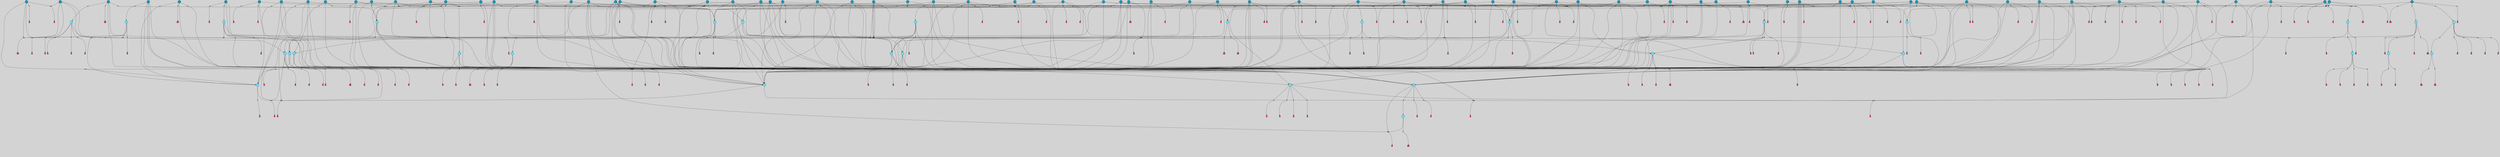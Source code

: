 // File exported with GEGELATI v1.3.1
// On the 2024-04-08 17:50:28
// With the File::TPGGraphDotExporter
digraph{
	graph[pad = "0.212, 0.055" bgcolor = lightgray]
	node[shape=circle style = filled label = ""]
		T3 [fillcolor="#66ddff"]
		T7 [fillcolor="#66ddff"]
		T9 [fillcolor="#66ddff"]
		T11 [fillcolor="#66ddff"]
		T24 [fillcolor="#1199bb"]
		T27 [fillcolor="#66ddff"]
		T90 [fillcolor="#66ddff"]
		T111 [fillcolor="#66ddff"]
		T129 [fillcolor="#66ddff"]
		T150 [fillcolor="#66ddff"]
		T159 [fillcolor="#66ddff"]
		T193 [fillcolor="#66ddff"]
		T211 [fillcolor="#66ddff"]
		T212 [fillcolor="#66ddff"]
		T215 [fillcolor="#66ddff"]
		T255 [fillcolor="#1199bb"]
		T321 [fillcolor="#66ddff"]
		T322 [fillcolor="#1199bb"]
		T426 [fillcolor="#66ddff"]
		T116 [fillcolor="#1199bb"]
		T506 [fillcolor="#66ddff"]
		T522 [fillcolor="#66ddff"]
		T547 [fillcolor="#1199bb"]
		T557 [fillcolor="#1199bb"]
		T570 [fillcolor="#1199bb"]
		T583 [fillcolor="#66ddff"]
		T590 [fillcolor="#1199bb"]
		T593 [fillcolor="#66ddff"]
		T604 [fillcolor="#1199bb"]
		T606 [fillcolor="#1199bb"]
		T609 [fillcolor="#1199bb"]
		T614 [fillcolor="#1199bb"]
		T615 [fillcolor="#1199bb"]
		T628 [fillcolor="#66ddff"]
		T638 [fillcolor="#1199bb"]
		T640 [fillcolor="#1199bb"]
		T658 [fillcolor="#66ddff"]
		T663 [fillcolor="#66ddff"]
		T690 [fillcolor="#1199bb"]
		T693 [fillcolor="#1199bb"]
		T695 [fillcolor="#1199bb"]
		T696 [fillcolor="#1199bb"]
		T613 [fillcolor="#1199bb"]
		T699 [fillcolor="#1199bb"]
		T700 [fillcolor="#1199bb"]
		T703 [fillcolor="#1199bb"]
		T704 [fillcolor="#1199bb"]
		T706 [fillcolor="#1199bb"]
		T708 [fillcolor="#66ddff"]
		T712 [fillcolor="#1199bb"]
		T734 [fillcolor="#66ddff"]
		T739 [fillcolor="#1199bb"]
		T740 [fillcolor="#1199bb"]
		T741 [fillcolor="#1199bb"]
		T742 [fillcolor="#1199bb"]
		T743 [fillcolor="#1199bb"]
		T744 [fillcolor="#1199bb"]
		T745 [fillcolor="#1199bb"]
		T746 [fillcolor="#1199bb"]
		T725 [fillcolor="#1199bb"]
		T747 [fillcolor="#1199bb"]
		T748 [fillcolor="#1199bb"]
		T749 [fillcolor="#1199bb"]
		T750 [fillcolor="#1199bb"]
		T751 [fillcolor="#1199bb"]
		T752 [fillcolor="#1199bb"]
		T753 [fillcolor="#1199bb"]
		T754 [fillcolor="#1199bb"]
		T755 [fillcolor="#1199bb"]
		T777 [fillcolor="#1199bb"]
		T533 [fillcolor="#1199bb"]
		T791 [fillcolor="#66ddff"]
		T801 [fillcolor="#1199bb"]
		T807 [fillcolor="#1199bb"]
		T813 [fillcolor="#1199bb"]
		T814 [fillcolor="#1199bb"]
		T815 [fillcolor="#1199bb"]
		T817 [fillcolor="#1199bb"]
		T790 [fillcolor="#1199bb"]
		T818 [fillcolor="#1199bb"]
		T819 [fillcolor="#1199bb"]
		T820 [fillcolor="#1199bb"]
		T284 [fillcolor="#1199bb"]
		T821 [fillcolor="#1199bb"]
		T822 [fillcolor="#1199bb"]
		T823 [fillcolor="#1199bb"]
		T636 [fillcolor="#1199bb"]
		T824 [fillcolor="#1199bb"]
		T826 [fillcolor="#1199bb"]
		T827 [fillcolor="#66ddff"]
		T828 [fillcolor="#66ddff"]
		T829 [fillcolor="#66ddff"]
		T830 [fillcolor="#66ddff"]
		T831 [fillcolor="#66ddff"]
		T832 [fillcolor="#1199bb"]
		T833 [fillcolor="#66ddff"]
		T834 [fillcolor="#1199bb"]
		T835 [fillcolor="#1199bb"]
		T836 [fillcolor="#1199bb"]
		T655 [fillcolor="#1199bb"]
		T837 [fillcolor="#1199bb"]
		T838 [fillcolor="#1199bb"]
		T839 [fillcolor="#1199bb"]
		T840 [fillcolor="#1199bb"]
		T841 [fillcolor="#1199bb"]
		T842 [fillcolor="#1199bb"]
		T843 [fillcolor="#1199bb"]
		T844 [fillcolor="#1199bb"]
		T845 [fillcolor="#1199bb"]
		T846 [fillcolor="#1199bb"]
		P11216 [fillcolor="#cccccc" shape=point] //6|
		I11216 [shape=box style=invis label="6|1&2|6#1|7&#92;n10|7&2|0#1|5&#92;n9|4&0|1#2|2&#92;n8|6&0|0#1|0&#92;n"]
		P11216 -> I11216[style=invis]
		A8128 [fillcolor="#ff3366" shape=box margin=0.03 width=0 height=0 label="3"]
		T3 -> P11216 -> A8128
		P11217 [fillcolor="#cccccc" shape=point] //3|
		I11217 [shape=box style=invis label="7|6&2|4#0|2&#92;n10|3&2|7#1|4&#92;n11|6&0|4#0|1&#92;n7|1&0|0#2|6&#92;n7|6&0|3#2|6&#92;n4|0&2|6#0|1&#92;n4|4&2|5#0|2&#92;n4|6&0|4#2|7&#92;n10|0&2|3#1|5&#92;n2|6&0|5#0|2&#92;n1|0&2|3#0|7&#92;n1|6&2|0#0|5&#92;n6|2&0|1#0|7&#92;n9|2&0|3#2|7&#92;n5|3&0|6#0|6&#92;n1|7&2|5#2|3&#92;n8|1&2|7#0|6&#92;n1|0&2|5#2|1&#92;n7|1&2|2#2|5&#92;n7|4&2|6#0|3&#92;n"]
		P11217 -> I11217[style=invis]
		A8129 [fillcolor="#ff3366" shape=box margin=0.03 width=0 height=0 label="4"]
		T3 -> P11217 -> A8129
		P11218 [fillcolor="#cccccc" shape=point] //-3|
		I11218 [shape=box style=invis label="1|6&2|7#0|7&#92;n10|2&0|7#1|3&#92;n9|6&2|7#2|2&#92;n5|3&0|7#0|7&#92;n1|6&2|3#0|0&#92;n2|3&2|3#2|2&#92;n5|1&2|6#0|6&#92;n"]
		P11218 -> I11218[style=invis]
		A8130 [fillcolor="#ff3366" shape=box margin=0.03 width=0 height=0 label="7"]
		T7 -> P11218 -> A8130
		P11219 [fillcolor="#cccccc" shape=point] //5|
		I11219 [shape=box style=invis label="0|5&2|3#0|1&#92;n0|6&2|1#2|4&#92;n6|2&2|6#0|7&#92;n7|4&0|3#0|1&#92;n5|4&0|7#1|6&#92;n9|1&0|5#2|2&#92;n6|3&2|3#1|7&#92;n11|7&2|4#1|6&#92;n2|5&0|1#0|0&#92;n4|7&0|0#0|2&#92;n6|2&0|6#0|0&#92;n2|1&2|6#2|4&#92;n10|0&2|0#1|0&#92;n6|6&2|4#0|6&#92;n"]
		P11219 -> I11219[style=invis]
		A8131 [fillcolor="#ff3366" shape=box margin=0.03 width=0 height=0 label="8"]
		T7 -> P11219 -> A8131
		P11220 [fillcolor="#cccccc" shape=point] //-6|
		I11220 [shape=box style=invis label="11|1&0|7#2|0&#92;n10|4&0|1#1|0&#92;n4|3&2|4#2|1&#92;n0|5&2|0#0|0&#92;n6|1&0|0#0|3&#92;n8|2&2|0#0|4&#92;n11|4&2|0#1|6&#92;n7|0&2|6#2|3&#92;n5|3&2|6#2|0&#92;n2|0&2|0#0|4&#92;n"]
		P11220 -> I11220[style=invis]
		A8132 [fillcolor="#ff3366" shape=box margin=0.03 width=0 height=0 label="9"]
		T9 -> P11220 -> A8132
		P11221 [fillcolor="#cccccc" shape=point] //2|
		I11221 [shape=box style=invis label="6|3&2|7#1|4&#92;n8|6&0|0#2|5&#92;n2|1&0|2#0|3&#92;n8|7&0|6#0|4&#92;n2|1&2|0#0|1&#92;n0|0&2|2#2|3&#92;n6|6&0|7#2|1&#92;n6|1&0|7#2|6&#92;n5|4&2|7#0|4&#92;n0|3&0|4#2|0&#92;n11|0&2|0#2|5&#92;n4|5&2|5#2|4&#92;n5|7&0|6#0|4&#92;n9|7&2|5#0|3&#92;n5|4&2|1#0|3&#92;n5|3&0|1#1|7&#92;n0|4&0|3#2|5&#92;n"]
		P11221 -> I11221[style=invis]
		A8133 [fillcolor="#ff3366" shape=box margin=0.03 width=0 height=0 label="10"]
		T9 -> P11221 -> A8133
		P11222 [fillcolor="#cccccc" shape=point] //6|
		I11222 [shape=box style=invis label="3|0&2|7#2|2&#92;n3|2&0|4#2|5&#92;n5|1&0|2#1|0&#92;n8|7&0|1#2|0&#92;n8|5&0|3#0|6&#92;n0|2&0|2#2|3&#92;n1|5&2|5#0|5&#92;n5|6&0|6#0|7&#92;n6|7&0|0#2|6&#92;n1|2&2|3#0|0&#92;n7|7&2|3#0|4&#92;n0|7&2|7#0|6&#92;n1|0&2|2#2|7&#92;n4|4&0|1#0|0&#92;n"]
		P11222 -> I11222[style=invis]
		A8134 [fillcolor="#ff3366" shape=box margin=0.03 width=0 height=0 label="11"]
		T11 -> P11222 -> A8134
		P11223 [fillcolor="#cccccc" shape=point] //-4|
		I11223 [shape=box style=invis label="4|1&0|4#2|6&#92;n1|2&2|2#2|0&#92;n1|2&2|0#0|6&#92;n8|4&2|3#2|5&#92;n5|5&2|1#1|0&#92;n"]
		P11223 -> I11223[style=invis]
		A8135 [fillcolor="#ff3366" shape=box margin=0.03 width=0 height=0 label="12"]
		T11 -> P11223 -> A8135
		P11224 [fillcolor="#cccccc" shape=point] //1|
		I11224 [shape=box style=invis label="5|1&0|6#2|7&#92;n2|4&0|4#2|2&#92;n0|6&0|5#0|4&#92;n10|6&2|5#1|6&#92;n9|3&0|1#1|7&#92;n10|3&2|2#1|0&#92;n5|0&0|0#2|1&#92;n11|3&2|3#1|5&#92;n10|3&0|1#1|0&#92;n2|4&0|1#0|1&#92;n0|2&0|3#2|4&#92;n9|2&2|1#2|5&#92;n11|7&2|6#2|6&#92;n"]
		P11224 -> I11224[style=invis]
		T24 -> P11224 -> T7
		P11225 [fillcolor="#cccccc" shape=point] //5|
		I11225 [shape=box style=invis label="3|0&2|0#0|1&#92;n3|0&0|7#0|1&#92;n5|3&0|2#2|6&#92;n4|4&2|4#2|6&#92;n11|2&0|7#1|6&#92;n2|7&2|2#2|5&#92;n9|3&2|6#2|7&#92;n7|7&0|0#0|4&#92;n6|1&2|4#2|3&#92;n5|4&2|0#1|6&#92;n1|3&0|7#0|4&#92;n"]
		P11225 -> I11225[style=invis]
		A8136 [fillcolor="#ff3366" shape=box margin=0.03 width=0 height=0 label="7"]
		T24 -> P11225 -> A8136
		P11226 [fillcolor="#cccccc" shape=point] //-2|
		I11226 [shape=box style=invis label="4|1&0|4#0|3&#92;n4|2&0|5#2|0&#92;n5|5&2|6#0|5&#92;n1|4&0|1#0|2&#92;n6|3&2|7#1|5&#92;n0|4&2|0#0|3&#92;n8|5&2|5#1|2&#92;n10|7&2|7#1|1&#92;n3|4&0|0#2|1&#92;n3|6&2|5#2|5&#92;n8|3&0|1#0|7&#92;n10|0&2|7#1|3&#92;n4|1&2|4#0|1&#92;n9|3&2|0#0|4&#92;n3|6&2|0#0|4&#92;n1|2&0|6#2|1&#92;n4|0&2|1#2|2&#92;n"]
		P11226 -> I11226[style=invis]
		A8137 [fillcolor="#ff3366" shape=box margin=0.03 width=0 height=0 label="14"]
		T24 -> P11226 -> A8137
		P11227 [fillcolor="#cccccc" shape=point] //2|
		I11227 [shape=box style=invis label="9|1&2|3#0|1&#92;n5|2&2|0#2|4&#92;n3|6&2|5#2|7&#92;n7|0&2|5#0|4&#92;n1|2&0|3#0|5&#92;n7|3&2|7#0|0&#92;n"]
		P11227 -> I11227[style=invis]
		A8138 [fillcolor="#ff3366" shape=box margin=0.03 width=0 height=0 label="2"]
		T27 -> P11227 -> A8138
		P11228 [fillcolor="#cccccc" shape=point] //-6|
		I11228 [shape=box style=invis label="7|5&0|4#0|4&#92;n11|0&2|5#2|1&#92;n"]
		P11228 -> I11228[style=invis]
		A8139 [fillcolor="#ff3366" shape=box margin=0.03 width=0 height=0 label="3"]
		T27 -> P11228 -> A8139
		T27 -> P11217
		P11229 [fillcolor="#cccccc" shape=point] //0|
		I11229 [shape=box style=invis label="2|5&0|1#0|6&#92;n6|1&2|2#2|7&#92;n8|0&0|3#1|4&#92;n4|3&2|5#2|4&#92;n8|1&2|4#0|0&#92;n6|6&0|1#2|6&#92;n11|7&2|4#2|5&#92;n6|2&2|4#0|2&#92;n8|5&2|4#2|4&#92;n2|1&2|1#2|2&#92;n2|7&2|5#2|6&#92;n9|7&0|5#0|4&#92;n1|2&0|5#2|6&#92;n4|2&2|3#2|7&#92;n3|3&2|1#0|2&#92;n"]
		P11229 -> I11229[style=invis]
		A8140 [fillcolor="#ff3366" shape=box margin=0.03 width=0 height=0 label="5"]
		T27 -> P11229 -> A8140
		P11230 [fillcolor="#cccccc" shape=point] //0|
		I11230 [shape=box style=invis label="4|0&0|3#2|7&#92;n10|2&0|3#1|7&#92;n3|5&0|2#0|3&#92;n4|5&0|0#2|1&#92;n10|7&2|0#1|2&#92;n5|3&2|3#1|6&#92;n9|5&2|0#0|4&#92;n5|4&2|7#0|2&#92;n10|3&2|7#1|4&#92;n7|2&0|1#2|6&#92;n8|6&0|5#0|5&#92;n8|7&2|3#0|5&#92;n2|6&2|4#0|0&#92;n"]
		P11230 -> I11230[style=invis]
		A8141 [fillcolor="#ff3366" shape=box margin=0.03 width=0 height=0 label="5"]
		T27 -> P11230 -> A8141
		P11231 [fillcolor="#cccccc" shape=point] //-2|
		I11231 [shape=box style=invis label="8|4&2|1#2|5&#92;n4|1&0|7#2|1&#92;n5|7&2|3#2|2&#92;n10|4&2|5#1|7&#92;n10|0&2|6#1|3&#92;n4|5&2|7#0|6&#92;n9|5&2|4#0|4&#92;n2|4&0|5#0|7&#92;n11|1&2|4#2|6&#92;n5|6&0|7#1|2&#92;n2|7&2|7#2|6&#92;n5|2&0|5#1|5&#92;n3|0&0|6#0|2&#92;n4|0&0|4#2|4&#92;n4|4&2|6#0|7&#92;n10|6&2|0#1|4&#92;n9|7&0|3#1|4&#92;n1|4&2|6#0|3&#92;n11|5&2|6#0|3&#92;n0|3&0|5#0|1&#92;n"]
		P11231 -> I11231[style=invis]
		A8142 [fillcolor="#ff3366" shape=box margin=0.03 width=0 height=0 label="13"]
		T90 -> P11231 -> A8142
		P11232 [fillcolor="#cccccc" shape=point] //4|
		I11232 [shape=box style=invis label="7|1&2|6#1|3&#92;n10|1&0|3#1|6&#92;n8|5&2|3#2|1&#92;n11|5&0|0#2|6&#92;n4|1&0|6#0|0&#92;n11|1&0|2#0|3&#92;n2|0&2|1#0|7&#92;n"]
		P11232 -> I11232[style=invis]
		A8143 [fillcolor="#ff3366" shape=box margin=0.03 width=0 height=0 label="2"]
		T90 -> P11232 -> A8143
		P11233 [fillcolor="#cccccc" shape=point] //7|
		I11233 [shape=box style=invis label="10|3&0|1#1|4&#92;n4|6&0|0#0|2&#92;n4|5&0|6#0|0&#92;n4|3&0|6#2|1&#92;n7|0&0|3#1|2&#92;n4|7&0|6#0|5&#92;n7|6&0|7#0|6&#92;n6|6&0|0#0|3&#92;n11|1&0|4#2|5&#92;n10|2&0|3#1|2&#92;n"]
		P11233 -> I11233[style=invis]
		A8144 [fillcolor="#ff3366" shape=box margin=0.03 width=0 height=0 label="4"]
		T90 -> P11233 -> A8144
		P11234 [fillcolor="#cccccc" shape=point] //-3|
		I11234 [shape=box style=invis label="8|1&2|3#0|5&#92;n0|6&0|5#0|5&#92;n3|7&2|1#0|6&#92;n3|5&0|1#0|0&#92;n9|5&2|0#0|4&#92;n3|5&0|2#0|3&#92;n10|6&2|4#1|0&#92;n9|4&2|7#2|6&#92;n1|7&2|5#2|2&#92;n"]
		P11234 -> I11234[style=invis]
		A8145 [fillcolor="#ff3366" shape=box margin=0.03 width=0 height=0 label="5"]
		T90 -> P11234 -> A8145
		P11235 [fillcolor="#cccccc" shape=point] //-7|
		I11235 [shape=box style=invis label="3|0&2|0#0|1&#92;n1|1&0|2#0|4&#92;n11|2&0|7#1|6&#92;n9|7&0|0#0|4&#92;n3|0&0|7#0|1&#92;n9|3&2|6#2|7&#92;n5|3&0|2#2|6&#92;n6|1&2|4#2|3&#92;n5|4&2|0#1|6&#92;n1|3&0|7#0|7&#92;n"]
		P11235 -> I11235[style=invis]
		A8146 [fillcolor="#ff3366" shape=box margin=0.03 width=0 height=0 label="7"]
		T90 -> P11235 -> A8146
		P11236 [fillcolor="#cccccc" shape=point] //-5|
		I11236 [shape=box style=invis label="0|0&2|3#0|2&#92;n10|5&0|6#1|3&#92;n7|3&0|6#2|3&#92;n3|4&0|6#0|6&#92;n10|5&0|2#1|1&#92;n5|0&0|1#0|3&#92;n6|6&2|5#1|5&#92;n7|4&0|2#1|7&#92;n5|7&0|1#2|5&#92;n1|5&0|0#0|3&#92;n7|5&2|1#2|6&#92;n9|0&0|2#0|0&#92;n4|0&2|4#0|0&#92;n4|6&0|0#2|3&#92;n3|1&0|6#2|5&#92;n7|7&2|1#2|3&#92;n9|4&2|2#0|6&#92;n"]
		P11236 -> I11236[style=invis]
		T111 -> P11236 -> T9
		P11237 [fillcolor="#cccccc" shape=point] //7|
		I11237 [shape=box style=invis label="7|4&2|1#2|0&#92;n4|1&2|4#2|3&#92;n5|0&2|0#2|2&#92;n6|1&2|4#2|6&#92;n"]
		P11237 -> I11237[style=invis]
		A8147 [fillcolor="#ff3366" shape=box margin=0.03 width=0 height=0 label="9"]
		T111 -> P11237 -> A8147
		P11238 [fillcolor="#cccccc" shape=point] //2|
		I11238 [shape=box style=invis label="3|0&2|0#0|1&#92;n11|2&0|7#1|6&#92;n8|7&2|4#0|5&#92;n5|3&0|2#2|6&#92;n4|4&2|4#2|6&#92;n3|0&0|7#0|1&#92;n2|7&2|2#2|5&#92;n9|3&2|6#2|7&#92;n7|7&0|0#0|4&#92;n6|1&2|4#1|3&#92;n5|4&2|0#1|6&#92;n1|3&0|7#0|4&#92;n"]
		P11238 -> I11238[style=invis]
		A8148 [fillcolor="#ff3366" shape=box margin=0.03 width=0 height=0 label="7"]
		T111 -> P11238 -> A8148
		T111 -> P11220
		P11239 [fillcolor="#cccccc" shape=point] //8|
		I11239 [shape=box style=invis label="9|0&0|1#2|0&#92;n10|1&2|5#1|4&#92;n8|2&2|6#0|4&#92;n2|4&2|5#2|3&#92;n4|2&2|2#0|2&#92;n7|5&0|2#0|0&#92;n8|2&2|1#1|3&#92;n8|7&0|7#2|1&#92;n1|1&0|0#0|7&#92;n5|6&2|5#1|0&#92;n6|6&2|5#0|0&#92;n11|4&0|3#2|6&#92;n4|2&2|4#0|7&#92;n5|6&0|1#2|0&#92;n11|3&0|2#0|7&#92;n"]
		P11239 -> I11239[style=invis]
		A8149 [fillcolor="#ff3366" shape=box margin=0.03 width=0 height=0 label="6"]
		T129 -> P11239 -> A8149
		T129 -> P11225
		P11240 [fillcolor="#cccccc" shape=point] //10|
		I11240 [shape=box style=invis label="4|5&2|7#2|1&#92;n1|7&2|3#0|6&#92;n3|5&2|2#0|3&#92;n10|3&0|7#1|4&#92;n7|1&0|4#2|6&#92;n10|2&0|3#1|7&#92;n9|5&2|0#0|4&#92;n4|0&0|3#2|7&#92;n11|4&2|6#1|2&#92;n5|4&2|7#0|2&#92;n2|6&2|4#0|0&#92;n6|5&0|7#2|1&#92;n5|3&2|3#1|6&#92;n10|7&2|0#1|2&#92;n"]
		P11240 -> I11240[style=invis]
		A8150 [fillcolor="#ff3366" shape=box margin=0.03 width=0 height=0 label="5"]
		T129 -> P11240 -> A8150
		P11241 [fillcolor="#cccccc" shape=point] //5|
		I11241 [shape=box style=invis label="9|4&2|3#1|3&#92;n0|4&2|4#0|5&#92;n6|1&2|6#2|5&#92;n4|0&0|5#2|0&#92;n"]
		P11241 -> I11241[style=invis]
		A8151 [fillcolor="#ff3366" shape=box margin=0.03 width=0 height=0 label="7"]
		T129 -> P11241 -> A8151
		P11242 [fillcolor="#cccccc" shape=point] //6|
		I11242 [shape=box style=invis label="9|4&2|7#0|6&#92;n8|4&0|1#1|0&#92;n1|3&0|0#2|1&#92;n2|4&0|6#2|2&#92;n5|1&2|5#0|7&#92;n3|0&0|3#2|6&#92;n2|2&2|6#0|2&#92;n8|4&0|4#2|2&#92;n5|1&2|4#0|3&#92;n9|4&0|6#0|6&#92;n5|0&2|2#1|5&#92;n11|7&0|0#1|1&#92;n0|4&0|3#0|3&#92;n7|7&2|4#2|5&#92;n1|5&0|1#2|1&#92;n"]
		P11242 -> I11242[style=invis]
		A8152 [fillcolor="#ff3366" shape=box margin=0.03 width=0 height=0 label="1"]
		T129 -> P11242 -> A8152
		P11243 [fillcolor="#cccccc" shape=point] //-3|
		I11243 [shape=box style=invis label="2|6&0|0#0|7&#92;n9|6&2|0#0|6&#92;n3|0&0|5#0|1&#92;n5|5&0|4#0|3&#92;n6|1&2|4#2|3&#92;n2|7&2|2#2|5&#92;n5|3&0|2#2|6&#92;n7|7&0|0#0|4&#92;n5|4&2|0#1|6&#92;n9|3&2|6#2|7&#92;n1|3&0|7#0|4&#92;n"]
		P11243 -> I11243[style=invis]
		A8153 [fillcolor="#ff3366" shape=box margin=0.03 width=0 height=0 label="7"]
		T150 -> P11243 -> A8153
		P11244 [fillcolor="#cccccc" shape=point] //4|
		I11244 [shape=box style=invis label="6|0&0|7#1|0&#92;n8|6&2|6#2|7&#92;n"]
		P11244 -> I11244[style=invis]
		A8154 [fillcolor="#ff3366" shape=box margin=0.03 width=0 height=0 label="3"]
		T150 -> P11244 -> A8154
		P11245 [fillcolor="#cccccc" shape=point] //0|
		I11245 [shape=box style=invis label="2|5&0|1#0|6&#92;n6|1&2|2#2|7&#92;n8|0&0|3#1|4&#92;n11|7&2|4#2|5&#92;n8|1&2|4#0|0&#92;n6|6&0|1#2|6&#92;n7|0&2|4#1|0&#92;n4|1&2|5#2|4&#92;n6|2&2|4#0|2&#92;n8|5&2|4#2|4&#92;n2|1&2|1#2|2&#92;n2|7&2|5#2|6&#92;n9|7&0|5#0|4&#92;n1|2&0|5#2|6&#92;n4|2&2|3#2|7&#92;n3|3&2|1#0|2&#92;n"]
		P11245 -> I11245[style=invis]
		A8155 [fillcolor="#ff3366" shape=box margin=0.03 width=0 height=0 label="5"]
		T150 -> P11245 -> A8155
		P11246 [fillcolor="#cccccc" shape=point] //-8|
		I11246 [shape=box style=invis label="7|5&0|4#2|4&#92;n"]
		P11246 -> I11246[style=invis]
		A8156 [fillcolor="#ff3366" shape=box margin=0.03 width=0 height=0 label="3"]
		T150 -> P11246 -> A8156
		P11247 [fillcolor="#cccccc" shape=point] //7|
		I11247 [shape=box style=invis label="1|6&2|7#0|7&#92;n9|6&2|7#2|2&#92;n10|2&0|7#1|0&#92;n1|6&2|3#0|0&#92;n5|0&2|2#1|1&#92;n2|3&2|3#2|2&#92;n5|1&2|6#0|6&#92;n"]
		P11247 -> I11247[style=invis]
		T150 -> P11247 -> T90
		P11248 [fillcolor="#cccccc" shape=point] //7|
		I11248 [shape=box style=invis label="7|0&2|1#2|0&#92;n9|7&2|1#1|7&#92;n8|2&0|1#1|0&#92;n6|6&0|2#1|1&#92;n2|2&0|5#0|0&#92;n5|7&0|0#2|1&#92;n5|1&2|5#1|5&#92;n4|7&2|4#2|3&#92;n10|5&2|2#1|5&#92;n1|3&2|2#2|0&#92;n10|2&2|6#1|5&#92;n"]
		P11248 -> I11248[style=invis]
		A8157 [fillcolor="#ff3366" shape=box margin=0.03 width=0 height=0 label="1"]
		T159 -> P11248 -> A8157
		P11249 [fillcolor="#cccccc" shape=point] //7|
		I11249 [shape=box style=invis label="7|4&2|7#0|4&#92;n4|6&0|1#2|5&#92;n2|1&2|3#0|0&#92;n4|3&2|0#0|1&#92;n0|0&2|7#2|7&#92;n7|7&0|5#2|3&#92;n5|0&2|1#2|2&#92;n10|0&0|4#1|2&#92;n4|4&0|7#0|0&#92;n6|7&0|2#0|1&#92;n1|4&2|5#0|4&#92;n"]
		P11249 -> I11249[style=invis]
		A8158 [fillcolor="#ff3366" shape=box margin=0.03 width=0 height=0 label="0"]
		T159 -> P11249 -> A8158
		P11250 [fillcolor="#cccccc" shape=point] //5|
		I11250 [shape=box style=invis label="0|5&2|3#0|1&#92;n0|6&2|1#2|4&#92;n6|2&2|6#0|7&#92;n9|0&2|7#1|1&#92;n7|4&0|3#0|1&#92;n11|7&2|4#1|6&#92;n9|1&0|5#2|2&#92;n5|4&0|7#1|6&#92;n2|5&0|1#0|0&#92;n4|7&0|0#0|2&#92;n6|2&0|6#0|0&#92;n2|1&2|6#2|4&#92;n10|0&0|0#1|0&#92;n6|6&2|4#0|6&#92;n"]
		P11250 -> I11250[style=invis]
		T159 -> P11250 -> T129
		P11251 [fillcolor="#cccccc" shape=point] //-2|
		I11251 [shape=box style=invis label="1|0&0|3#0|3&#92;n2|7&0|4#0|4&#92;n11|6&2|1#1|4&#92;n6|1&2|5#0|0&#92;n2|0&2|0#0|6&#92;n1|3&2|1#0|4&#92;n"]
		P11251 -> I11251[style=invis]
		A8159 [fillcolor="#ff3366" shape=box margin=0.03 width=0 height=0 label="2"]
		T193 -> P11251 -> A8159
		P11252 [fillcolor="#cccccc" shape=point] //3|
		I11252 [shape=box style=invis label="5|4&2|7#0|4&#92;n0|4&0|3#2|5&#92;n8|6&0|0#2|5&#92;n2|1&0|2#0|3&#92;n9|7&0|6#0|4&#92;n0|0&2|2#2|3&#92;n6|6&0|7#2|1&#92;n6|1&0|7#2|6&#92;n0|3&0|4#2|0&#92;n11|0&2|0#2|5&#92;n4|5&2|5#2|4&#92;n5|3&0|1#1|7&#92;n9|7&2|2#0|3&#92;n5|4&2|1#0|3&#92;n5|0&0|6#0|4&#92;n0|0&0|1#2|0&#92;n"]
		P11252 -> I11252[style=invis]
		A8160 [fillcolor="#ff3366" shape=box margin=0.03 width=0 height=0 label="10"]
		T193 -> P11252 -> A8160
		P11253 [fillcolor="#cccccc" shape=point] //-1|
		I11253 [shape=box style=invis label="1|7&2|1#0|6&#92;n8|1&2|3#0|5&#92;n10|6&2|7#1|0&#92;n1|7&2|5#0|2&#92;n0|3&0|3#2|2&#92;n3|5&0|1#0|0&#92;n3|5&0|2#0|3&#92;n1|5&2|0#0|4&#92;n5|7&2|2#2|5&#92;n4|0&2|3#0|3&#92;n"]
		P11253 -> I11253[style=invis]
		T193 -> P11253 -> T3
		P11254 [fillcolor="#cccccc" shape=point] //10|
		I11254 [shape=box style=invis label="6|1&2|4#2|3&#92;n3|0&0|7#0|1&#92;n5|3&0|2#2|6&#92;n4|4&0|4#2|6&#92;n5|4&2|0#1|6&#92;n10|5&0|6#1|5&#92;n2|5&2|1#2|2&#92;n1|3&0|7#0|4&#92;n3|0&2|0#0|1&#92;n11|2&0|5#1|6&#92;n9|3&2|6#2|7&#92;n7|7&0|0#0|4&#92;n"]
		P11254 -> I11254[style=invis]
		A8161 [fillcolor="#ff3366" shape=box margin=0.03 width=0 height=0 label="7"]
		T193 -> P11254 -> A8161
		P11255 [fillcolor="#cccccc" shape=point] //5|
		I11255 [shape=box style=invis label="3|0&2|0#0|1&#92;n3|0&0|7#0|1&#92;n5|3&0|2#2|6&#92;n4|4&2|4#2|6&#92;n11|2&0|7#1|6&#92;n2|7&2|2#2|5&#92;n9|3&2|6#2|7&#92;n7|7&0|0#0|4&#92;n6|1&2|4#2|3&#92;n5|4&2|0#1|6&#92;n1|3&0|7#0|4&#92;n"]
		P11255 -> I11255[style=invis]
		A8162 [fillcolor="#ff3366" shape=box margin=0.03 width=0 height=0 label="7"]
		T211 -> P11255 -> A8162
		P11256 [fillcolor="#cccccc" shape=point] //10|
		I11256 [shape=box style=invis label="4|5&2|7#2|1&#92;n1|7&2|3#0|6&#92;n3|5&2|2#0|3&#92;n10|3&0|7#1|4&#92;n7|1&0|4#2|6&#92;n10|2&0|3#1|7&#92;n9|5&2|0#0|4&#92;n4|0&0|3#2|7&#92;n11|4&2|6#1|2&#92;n5|4&2|7#0|2&#92;n2|6&2|4#0|0&#92;n6|5&0|7#2|1&#92;n5|3&2|3#1|6&#92;n10|7&2|0#1|2&#92;n"]
		P11256 -> I11256[style=invis]
		A8163 [fillcolor="#ff3366" shape=box margin=0.03 width=0 height=0 label="5"]
		T211 -> P11256 -> A8163
		P11257 [fillcolor="#cccccc" shape=point] //8|
		I11257 [shape=box style=invis label="9|0&0|1#2|0&#92;n10|1&2|5#1|4&#92;n8|2&2|6#0|4&#92;n2|4&2|5#2|3&#92;n4|2&2|2#0|2&#92;n7|5&0|2#0|0&#92;n8|2&2|1#1|3&#92;n8|7&0|7#2|1&#92;n1|1&0|0#0|7&#92;n5|6&2|5#1|0&#92;n6|6&2|5#0|0&#92;n11|4&0|3#2|6&#92;n4|2&2|4#0|7&#92;n5|6&0|1#2|0&#92;n11|3&0|2#0|7&#92;n"]
		P11257 -> I11257[style=invis]
		A8164 [fillcolor="#ff3366" shape=box margin=0.03 width=0 height=0 label="6"]
		T211 -> P11257 -> A8164
		P11258 [fillcolor="#cccccc" shape=point] //5|
		I11258 [shape=box style=invis label="0|5&2|3#0|1&#92;n0|6&2|1#2|4&#92;n6|2&2|6#0|7&#92;n9|0&2|7#1|1&#92;n7|4&0|3#0|1&#92;n11|7&2|4#1|6&#92;n9|1&0|5#2|2&#92;n5|4&0|7#1|6&#92;n2|5&0|1#0|0&#92;n4|7&0|0#0|2&#92;n6|2&0|6#0|0&#92;n2|1&2|6#2|4&#92;n10|0&0|0#1|0&#92;n6|6&2|4#0|6&#92;n"]
		P11258 -> I11258[style=invis]
		T212 -> P11258 -> T211
		P11259 [fillcolor="#cccccc" shape=point] //6|
		I11259 [shape=box style=invis label="9|4&2|7#0|6&#92;n8|4&0|1#1|0&#92;n1|3&0|0#2|1&#92;n2|4&0|6#2|2&#92;n5|1&2|5#0|7&#92;n3|0&0|3#2|6&#92;n2|2&2|6#0|2&#92;n8|4&0|4#2|2&#92;n5|1&2|4#0|3&#92;n9|4&0|6#0|6&#92;n5|0&2|2#1|5&#92;n11|7&0|0#1|1&#92;n0|4&0|3#0|3&#92;n7|7&2|4#2|5&#92;n1|5&0|1#2|1&#92;n"]
		P11259 -> I11259[style=invis]
		A8165 [fillcolor="#ff3366" shape=box margin=0.03 width=0 height=0 label="1"]
		T211 -> P11259 -> A8165
		P11260 [fillcolor="#cccccc" shape=point] //7|
		I11260 [shape=box style=invis label="7|4&2|7#0|4&#92;n4|6&0|1#2|5&#92;n2|1&2|3#0|0&#92;n4|3&2|0#0|1&#92;n0|0&2|7#2|7&#92;n7|7&0|5#2|3&#92;n5|0&2|1#2|2&#92;n10|0&0|4#1|2&#92;n4|4&0|7#0|0&#92;n6|7&0|2#0|1&#92;n1|4&2|5#0|4&#92;n"]
		P11260 -> I11260[style=invis]
		A8166 [fillcolor="#ff3366" shape=box margin=0.03 width=0 height=0 label="0"]
		T212 -> P11260 -> A8166
		P11261 [fillcolor="#cccccc" shape=point] //5|
		I11261 [shape=box style=invis label="9|4&2|3#1|3&#92;n0|4&2|4#0|5&#92;n6|1&2|6#2|5&#92;n4|0&0|5#2|0&#92;n"]
		P11261 -> I11261[style=invis]
		A8167 [fillcolor="#ff3366" shape=box margin=0.03 width=0 height=0 label="7"]
		T211 -> P11261 -> A8167
		P11262 [fillcolor="#cccccc" shape=point] //7|
		I11262 [shape=box style=invis label="7|0&2|1#2|0&#92;n9|7&2|1#1|7&#92;n8|2&0|1#1|0&#92;n6|6&0|2#1|1&#92;n2|2&0|5#0|0&#92;n5|7&0|0#2|1&#92;n5|1&2|5#1|5&#92;n4|7&2|4#2|3&#92;n10|5&2|2#1|5&#92;n1|3&2|2#2|0&#92;n10|2&2|6#1|5&#92;n"]
		P11262 -> I11262[style=invis]
		A8168 [fillcolor="#ff3366" shape=box margin=0.03 width=0 height=0 label="1"]
		T212 -> P11262 -> A8168
		P11263 [fillcolor="#cccccc" shape=point] //-1|
		I11263 [shape=box style=invis label="11|7&2|0#1|7&#92;n1|5&2|4#2|4&#92;n4|3&0|1#0|5&#92;n1|6&0|0#0|4&#92;n8|6&2|4#0|0&#92;n4|0&0|0#0|5&#92;n10|4&2|0#1|0&#92;n9|6&2|5#1|3&#92;n0|7&2|1#0|5&#92;n0|6&2|3#2|0&#92;n4|4&0|5#0|1&#92;n"]
		P11263 -> I11263[style=invis]
		A8169 [fillcolor="#ff3366" shape=box margin=0.03 width=0 height=0 label="12"]
		T215 -> P11263 -> A8169
		P11264 [fillcolor="#cccccc" shape=point] //1|
		I11264 [shape=box style=invis label="9|3&0|0#1|1&#92;n4|6&0|5#0|7&#92;n3|6&0|0#2|0&#92;n6|2&2|5#1|4&#92;n8|7&0|7#0|0&#92;n5|0&2|6#0|6&#92;n"]
		P11264 -> I11264[style=invis]
		A8170 [fillcolor="#ff3366" shape=box margin=0.03 width=0 height=0 label="5"]
		T215 -> P11264 -> A8170
		P11265 [fillcolor="#cccccc" shape=point] //5|
		I11265 [shape=box style=invis label="4|4&0|6#2|1&#92;n7|6&0|1#1|4&#92;n6|2&0|7#1|3&#92;n9|1&2|6#0|7&#92;n1|6&2|3#0|0&#92;n2|3&2|3#2|2&#92;n1|0&2|7#2|7&#92;n10|3&0|7#1|7&#92;n"]
		P11265 -> I11265[style=invis]
		A8171 [fillcolor="#ff3366" shape=box margin=0.03 width=0 height=0 label="7"]
		T215 -> P11265 -> A8171
		T255 -> P11253
		P11266 [fillcolor="#cccccc" shape=point] //-9|
		I11266 [shape=box style=invis label="7|1&0|0#2|6&#92;n1|6&0|4#2|7&#92;n7|6&2|4#0|2&#92;n10|7&2|1#1|3&#92;n7|6&0|3#2|6&#92;n4|0&2|2#2|1&#92;n1|0&0|5#2|3&#92;n6|1&2|6#1|1&#92;n7|4&2|6#1|0&#92;n9|5&0|1#0|2&#92;n9|2&0|3#0|7&#92;n6|0&2|7#0|6&#92;n10|5&2|3#1|5&#92;n10|0&2|7#1|4&#92;n1|0&2|3#0|7&#92;n5|2&0|6#0|6&#92;n2|6&0|1#0|2&#92;n7|4&2|5#0|3&#92;n3|6&2|4#0|5&#92;n1|6&2|0#0|5&#92;n"]
		P11266 -> I11266[style=invis]
		A8172 [fillcolor="#ff3366" shape=box margin=0.03 width=0 height=0 label="4"]
		T255 -> P11266 -> A8172
		P11267 [fillcolor="#cccccc" shape=point] //7|
		I11267 [shape=box style=invis label="9|6&2|6#1|3&#92;n9|7&2|0#1|7&#92;n3|0&2|0#0|0&#92;n1|6&0|0#0|4&#92;n7|4&0|3#0|1&#92;n"]
		P11267 -> I11267[style=invis]
		A8173 [fillcolor="#ff3366" shape=box margin=0.03 width=0 height=0 label="12"]
		T255 -> P11267 -> A8173
		P11268 [fillcolor="#cccccc" shape=point] //-9|
		I11268 [shape=box style=invis label="11|5&0|0#2|6&#92;n8|5&2|3#2|1&#92;n7|1&0|6#1|3&#92;n11|4&0|2#0|1&#92;n9|0&2|7#1|6&#92;n10|1&0|3#1|6&#92;n0|3&0|4#2|5&#92;n5|7&2|3#1|6&#92;n2|0&2|1#0|7&#92;n"]
		P11268 -> I11268[style=invis]
		A8174 [fillcolor="#ff3366" shape=box margin=0.03 width=0 height=0 label="2"]
		T255 -> P11268 -> A8174
		P11269 [fillcolor="#cccccc" shape=point] //-7|
		I11269 [shape=box style=invis label="9|1&2|7#2|1&#92;n7|0&2|0#2|7&#92;n2|3&2|3#2|2&#92;n8|5&2|1#0|3&#92;n5|5&0|7#0|1&#92;n1|6&2|7#0|7&#92;n10|2&0|7#1|3&#92;n6|4&2|2#2|4&#92;n0|6&2|5#0|2&#92;n"]
		P11269 -> I11269[style=invis]
		A8175 [fillcolor="#ff3366" shape=box margin=0.03 width=0 height=0 label="7"]
		T255 -> P11269 -> A8175
		P11270 [fillcolor="#cccccc" shape=point] //-7|
		I11270 [shape=box style=invis label="9|1&2|7#2|1&#92;n7|0&2|0#2|7&#92;n2|3&2|3#2|2&#92;n8|5&2|1#0|3&#92;n5|5&0|7#0|1&#92;n1|6&2|7#0|7&#92;n10|2&0|7#1|3&#92;n6|4&2|2#2|4&#92;n0|6&2|5#0|2&#92;n"]
		P11270 -> I11270[style=invis]
		A8176 [fillcolor="#ff3366" shape=box margin=0.03 width=0 height=0 label="7"]
		T322 -> P11270 -> A8176
		P11271 [fillcolor="#cccccc" shape=point] //-9|
		I11271 [shape=box style=invis label="11|5&0|0#2|6&#92;n8|5&2|3#2|1&#92;n7|1&0|6#1|3&#92;n11|4&0|2#0|1&#92;n9|0&2|7#1|6&#92;n10|1&0|3#1|6&#92;n0|3&0|4#2|5&#92;n5|7&2|3#1|6&#92;n2|0&2|1#0|7&#92;n"]
		P11271 -> I11271[style=invis]
		A8177 [fillcolor="#ff3366" shape=box margin=0.03 width=0 height=0 label="2"]
		T322 -> P11271 -> A8177
		P11272 [fillcolor="#cccccc" shape=point] //-9|
		I11272 [shape=box style=invis label="7|1&0|0#2|6&#92;n1|6&0|4#2|7&#92;n7|6&2|4#0|2&#92;n10|7&2|1#1|3&#92;n7|6&0|3#2|6&#92;n4|0&2|2#2|1&#92;n1|0&0|5#2|3&#92;n6|1&2|6#1|1&#92;n7|4&2|6#1|0&#92;n9|5&0|1#0|2&#92;n9|2&0|3#0|7&#92;n6|0&2|7#0|6&#92;n10|5&2|3#1|5&#92;n10|0&2|7#1|4&#92;n1|0&2|3#0|7&#92;n5|2&0|6#0|6&#92;n2|6&0|1#0|2&#92;n7|4&2|5#0|3&#92;n3|6&2|4#0|5&#92;n1|6&2|0#0|5&#92;n"]
		P11272 -> I11272[style=invis]
		A8178 [fillcolor="#ff3366" shape=box margin=0.03 width=0 height=0 label="4"]
		T322 -> P11272 -> A8178
		P11273 [fillcolor="#cccccc" shape=point] //3|
		I11273 [shape=box style=invis label="7|6&2|4#0|2&#92;n10|3&2|7#1|4&#92;n11|6&0|4#0|1&#92;n7|1&0|0#2|6&#92;n7|6&0|3#2|6&#92;n4|0&2|6#0|1&#92;n4|4&2|5#0|2&#92;n4|6&0|4#2|7&#92;n10|0&2|3#1|5&#92;n2|6&0|5#0|2&#92;n1|0&2|3#0|7&#92;n1|6&2|0#0|5&#92;n6|2&0|1#0|7&#92;n9|2&0|3#2|7&#92;n5|3&0|6#0|6&#92;n1|7&2|5#2|3&#92;n8|1&2|7#0|6&#92;n1|0&2|5#2|1&#92;n7|1&2|2#2|5&#92;n7|4&2|6#0|3&#92;n"]
		P11273 -> I11273[style=invis]
		A8179 [fillcolor="#ff3366" shape=box margin=0.03 width=0 height=0 label="4"]
		T321 -> P11273 -> A8179
		P11274 [fillcolor="#cccccc" shape=point] //6|
		I11274 [shape=box style=invis label="6|1&2|6#1|7&#92;n10|7&2|0#1|5&#92;n9|4&0|1#2|2&#92;n8|6&0|0#1|0&#92;n"]
		P11274 -> I11274[style=invis]
		A8180 [fillcolor="#ff3366" shape=box margin=0.03 width=0 height=0 label="3"]
		T321 -> P11274 -> A8180
		P11275 [fillcolor="#cccccc" shape=point] //7|
		I11275 [shape=box style=invis label="9|6&2|6#1|3&#92;n9|7&2|0#1|7&#92;n3|0&2|0#0|0&#92;n1|6&0|0#0|4&#92;n7|4&0|3#0|1&#92;n"]
		P11275 -> I11275[style=invis]
		A8181 [fillcolor="#ff3366" shape=box margin=0.03 width=0 height=0 label="12"]
		T322 -> P11275 -> A8181
		P11276 [fillcolor="#cccccc" shape=point] //-1|
		I11276 [shape=box style=invis label="1|7&2|1#0|6&#92;n8|1&2|3#0|5&#92;n10|6&2|7#1|0&#92;n1|7&2|5#0|2&#92;n0|3&0|3#2|2&#92;n3|5&0|1#0|0&#92;n3|5&0|2#0|3&#92;n1|5&2|0#0|4&#92;n5|7&2|2#2|5&#92;n4|0&2|3#0|3&#92;n"]
		P11276 -> I11276[style=invis]
		T322 -> P11276 -> T321
		T426 -> P11219
		P11277 [fillcolor="#cccccc" shape=point] //-5|
		I11277 [shape=box style=invis label="10|6&2|5#1|6&#92;n9|3&0|1#1|7&#92;n2|4&0|1#0|1&#92;n11|3&0|7#1|6&#92;n5|1&0|6#2|7&#92;n8|0&0|0#0|1&#92;n0|6&0|7#0|4&#92;n6|7&2|6#2|6&#92;n11|0&2|3#0|5&#92;n"]
		P11277 -> I11277[style=invis]
		T426 -> P11277 -> T7
		P11278 [fillcolor="#cccccc" shape=point] //-7|
		I11278 [shape=box style=invis label="6|4&2|6#1|0&#92;n2|6&0|2#0|0&#92;n9|4&2|6#2|1&#92;n11|5&0|1#0|1&#92;n5|5&0|0#0|1&#92;n4|6&0|7#0|5&#92;n1|0&2|4#2|2&#92;n3|4&0|2#0|5&#92;n0|4&2|6#0|0&#92;n10|1&0|0#1|0&#92;n7|0&2|0#2|2&#92;n1|2&2|5#2|2&#92;n1|4&0|1#0|7&#92;n9|0&0|6#1|2&#92;n10|3&0|4#1|2&#92;n3|3&2|2#0|7&#92;n1|6&2|0#0|0&#92;n3|2&0|1#2|2&#92;n"]
		P11278 -> I11278[style=invis]
		A8182 [fillcolor="#ff3366" shape=box margin=0.03 width=0 height=0 label="1"]
		T426 -> P11278 -> A8182
		P11279 [fillcolor="#cccccc" shape=point] //-4|
		I11279 [shape=box style=invis label="0|6&2|7#2|4&#92;n4|4&0|4#2|6&#92;n3|0&0|7#0|1&#92;n5|3&0|2#2|6&#92;n1|3&0|7#0|1&#92;n5|4&2|0#1|6&#92;n10|5&0|6#1|5&#92;n2|5&2|1#2|2&#92;n6|1&2|4#2|3&#92;n3|0&2|2#0|1&#92;n11|2&0|5#1|6&#92;n9|3&2|6#2|7&#92;n7|7&0|0#0|4&#92;n8|1&0|1#1|5&#92;n"]
		P11279 -> I11279[style=invis]
		A8183 [fillcolor="#ff3366" shape=box margin=0.03 width=0 height=0 label="7"]
		T426 -> P11279 -> A8183
		P11280 [fillcolor="#cccccc" shape=point] //9|
		I11280 [shape=box style=invis label="11|0&2|0#1|1&#92;n3|6&0|6#0|0&#92;n1|4&0|0#2|4&#92;n7|5&2|2#1|3&#92;n11|7&2|6#1|7&#92;n5|2&0|6#1|5&#92;n9|5&0|6#0|3&#92;n2|2&2|7#0|5&#92;n9|3&2|2#2|0&#92;n11|0&2|7#0|1&#92;n1|1&2|0#0|1&#92;n6|6&0|6#1|2&#92;n9|7&0|1#0|3&#92;n2|0&2|4#2|5&#92;n2|4&2|2#0|0&#92;n6|1&2|1#1|7&#92;n10|7&2|5#1|6&#92;n11|5&2|7#2|4&#92;n"]
		P11280 -> I11280[style=invis]
		A8184 [fillcolor="#ff3366" shape=box margin=0.03 width=0 height=0 label="1"]
		T426 -> P11280 -> A8184
		P11281 [fillcolor="#cccccc" shape=point] //-1|
		I11281 [shape=box style=invis label="0|0&2|3#0|3&#92;n8|1&2|3#0|5&#92;n10|6&2|7#1|0&#92;n3|5&0|6#2|1&#92;n1|7&2|5#0|2&#92;n0|3&0|3#2|2&#92;n3|5&0|1#0|0&#92;n3|5&0|2#0|3&#92;n1|5&2|0#0|4&#92;n5|7&2|2#2|5&#92;n1|7&2|1#0|6&#92;n"]
		P11281 -> I11281[style=invis]
		T116 -> P11281 -> T3
		T116 -> P11267
		T116 -> P11268
		T116 -> P11269
		P11282 [fillcolor="#cccccc" shape=point] //-4|
		I11282 [shape=box style=invis label="0|4&0|0#2|7&#92;n8|5&2|4#2|4&#92;n4|3&2|5#2|4&#92;n11|7&2|2#2|5&#92;n6|5&2|2#2|7&#92;n3|2&0|7#0|7&#92;n3|3&2|1#0|3&#92;n2|6&0|3#2|5&#92;n0|1&2|6#2|2&#92;n8|2&0|0#1|6&#92;n0|7&0|5#0|4&#92;n9|5&0|3#2|7&#92;n2|7&2|5#2|6&#92;n9|0&2|0#0|1&#92;n1|2&2|4#0|2&#92;n"]
		P11282 -> I11282[style=invis]
		T116 -> P11282 -> T27
		P11283 [fillcolor="#cccccc" shape=point] //-1|
		I11283 [shape=box style=invis label="2|0&0|4#2|2&#92;n8|6&2|3#0|5&#92;n6|3&2|6#2|2&#92;n5|1&0|6#1|6&#92;n7|1&0|7#1|6&#92;n6|6&0|2#2|6&#92;n5|1&0|7#1|6&#92;n1|3&2|1#2|7&#92;n1|6&2|3#0|0&#92;n8|0&0|3#0|7&#92;n2|6&0|7#2|7&#92;n1|1&2|4#2|2&#92;n5|3&0|7#1|5&#92;n5|5&0|6#1|4&#92;n"]
		P11283 -> I11283[style=invis]
		A8185 [fillcolor="#ff3366" shape=box margin=0.03 width=0 height=0 label="7"]
		T506 -> P11283 -> A8185
		P11284 [fillcolor="#cccccc" shape=point] //1|
		I11284 [shape=box style=invis label="2|6&0|1#2|6&#92;n8|1&2|4#0|0&#92;n7|2&2|3#2|2&#92;n8|0&0|3#1|6&#92;n0|3&0|0#2|4&#92;n2|5&2|4#2|4&#92;n6|6&0|1#2|6&#92;n11|7&2|4#2|5&#92;n2|0&2|5#2|6&#92;n1|2&0|5#2|6&#92;n4|3&2|5#2|4&#92;n2|0&2|1#2|2&#92;n4|7&0|5#0|4&#92;n2|0&0|5#0|0&#92;n8|4&2|3#2|7&#92;n"]
		P11284 -> I11284[style=invis]
		T506 -> P11284 -> T111
		P11285 [fillcolor="#cccccc" shape=point] //5|
		I11285 [shape=box style=invis label="6|7&0|4#1|5&#92;n11|4&2|0#1|6&#92;n5|3&2|6#2|0&#92;n10|2&2|2#1|4&#92;n2|2&2|2#0|3&#92;n2|0&2|0#0|4&#92;n11|1&0|7#2|0&#92;n11|0&2|0#0|0&#92;n3|2&0|3#2|2&#92;n10|1&2|6#1|1&#92;n7|0&2|6#2|4&#92;n"]
		P11285 -> I11285[style=invis]
		A8186 [fillcolor="#ff3366" shape=box margin=0.03 width=0 height=0 label="9"]
		T506 -> P11285 -> A8186
		P11286 [fillcolor="#cccccc" shape=point] //8|
		I11286 [shape=box style=invis label="2|1&2|0#0|5&#92;n0|0&2|6#0|0&#92;n2|7&0|4#0|4&#92;n"]
		P11286 -> I11286[style=invis]
		A8187 [fillcolor="#ff3366" shape=box margin=0.03 width=0 height=0 label="2"]
		T506 -> P11286 -> A8187
		P11287 [fillcolor="#cccccc" shape=point] //-8|
		I11287 [shape=box style=invis label="1|1&2|7#2|5&#92;n10|1&2|7#1|7&#92;n5|2&0|0#2|4&#92;n7|6&0|0#2|6&#92;n3|0&0|7#0|3&#92;n"]
		P11287 -> I11287[style=invis]
		A8188 [fillcolor="#ff3366" shape=box margin=0.03 width=0 height=0 label="2"]
		T506 -> P11287 -> A8188
		P11288 [fillcolor="#cccccc" shape=point] //-7|
		I11288 [shape=box style=invis label="7|4&2|7#0|0&#92;n8|7&2|6#2|5&#92;n4|3&2|0#2|1&#92;n5|7&0|4#2|6&#92;n4|5&0|1#2|6&#92;n7|7&0|4#0|6&#92;n8|0&0|4#1|0&#92;n6|7&0|2#0|3&#92;n8|4&0|7#2|1&#92;n10|3&0|3#1|2&#92;n0|0&2|7#0|7&#92;n2|0&0|0#2|6&#92;n5|3&0|0#1|5&#92;n"]
		P11288 -> I11288[style=invis]
		A8189 [fillcolor="#ff3366" shape=box margin=0.03 width=0 height=0 label="0"]
		T522 -> P11288 -> A8189
		P11289 [fillcolor="#cccccc" shape=point] //3|
		I11289 [shape=box style=invis label="8|2&2|7#1|7&#92;n10|7&0|7#1|6&#92;n0|3&0|0#2|3&#92;n9|7&2|6#0|3&#92;n4|4&2|1#0|1&#92;n5|6&2|0#1|4&#92;n4|5&0|1#0|2&#92;n0|0&2|0#0|5&#92;n6|1&0|7#0|6&#92;n"]
		P11289 -> I11289[style=invis]
		A8190 [fillcolor="#ff3366" shape=box margin=0.03 width=0 height=0 label="0"]
		T522 -> P11289 -> A8190
		P11290 [fillcolor="#cccccc" shape=point] //-3|
		I11290 [shape=box style=invis label="2|6&0|1#0|6&#92;n8|3&0|5#1|0&#92;n6|1&2|2#2|7&#92;n8|5&2|7#2|5&#92;n2|7&2|5#2|6&#92;n4|3&2|5#2|4&#92;n6|6&0|1#2|6&#92;n11|7&0|4#2|5&#92;n4|4&0|4#0|6&#92;n7|2&2|5#2|2&#92;n1|7&0|4#0|1&#92;n9|7&0|5#0|4&#92;n8|1&2|4#0|0&#92;n4|2&2|3#2|7&#92;n2|0&2|1#2|2&#92;n3|6&0|6#0|3&#92;n8|0&0|3#1|6&#92;n3|3&2|1#0|2&#92;n5|6&0|0#1|0&#92;n"]
		P11290 -> I11290[style=invis]
		T522 -> P11290 -> T111
		P11291 [fillcolor="#cccccc" shape=point] //-5|
		I11291 [shape=box style=invis label="11|4&2|6#1|2&#92;n6|2&0|5#2|1&#92;n6|5&0|7#2|1&#92;n10|4&0|3#1|7&#92;n11|0&0|2#0|3&#92;n7|1&0|4#0|6&#92;n6|4&2|5#0|5&#92;n1|7&2|3#0|6&#92;n5|3&2|0#1|6&#92;n4|0&0|4#0|7&#92;n5|4&2|7#0|2&#92;n10|2&2|1#1|1&#92;n9|3&0|5#1|5&#92;n4|5&2|7#2|1&#92;n2|6&2|4#0|0&#92;n9|1&2|2#0|2&#92;n9|5&0|0#0|4&#92;n"]
		P11291 -> I11291[style=invis]
		T522 -> P11291 -> T7
		P11292 [fillcolor="#cccccc" shape=point] //6|
		I11292 [shape=box style=invis label="2|6&0|1#0|6&#92;n6|1&2|2#2|7&#92;n7|2&2|5#2|2&#92;n2|7&2|5#2|6&#92;n4|3&2|5#2|4&#92;n8|5&2|4#2|4&#92;n6|6&0|1#2|6&#92;n11|7&2|4#2|5&#92;n6|2&2|4#0|2&#92;n8|5&2|7#2|5&#92;n8|0&0|3#1|6&#92;n2|0&2|1#2|2&#92;n8|1&2|4#0|0&#92;n9|7&0|5#0|4&#92;n3|6&0|6#0|3&#92;n1|2&0|5#2|6&#92;n4|2&2|3#2|7&#92;n3|3&2|1#0|2&#92;n"]
		P11292 -> I11292[style=invis]
		T547 -> P11292 -> T111
		T547 -> P11219
		P11293 [fillcolor="#cccccc" shape=point] //10|
		I11293 [shape=box style=invis label="10|2&0|7#1|3&#92;n1|0&2|1#0|1&#92;n5|1&2|7#0|7&#92;n2|3&2|3#2|2&#92;n0|0&2|7#2|2&#92;n"]
		P11293 -> I11293[style=invis]
		A8191 [fillcolor="#ff3366" shape=box margin=0.03 width=0 height=0 label="7"]
		T547 -> P11293 -> A8191
		P11294 [fillcolor="#cccccc" shape=point] //-2|
		I11294 [shape=box style=invis label="2|2&2|1#0|6&#92;n5|1&0|5#2|1&#92;n11|7&2|2#2|1&#92;n8|7&2|1#2|0&#92;n2|5&0|0#0|6&#92;n2|4&0|4#2|3&#92;n11|3&2|3#1|7&#92;n1|4&2|5#0|6&#92;n8|0&2|0#1|0&#92;n8|0&0|0#0|6&#92;n6|0&0|6#0|4&#92;n11|4&0|5#0|6&#92;n2|6&0|5#0|3&#92;n0|2&2|1#0|1&#92;n5|6&0|0#0|2&#92;n"]
		P11294 -> I11294[style=invis]
		T547 -> P11294 -> T3
		P11295 [fillcolor="#cccccc" shape=point] //5|
		I11295 [shape=box style=invis label="6|2&2|6#0|7&#92;n0|6&0|1#2|4&#92;n0|5&2|3#0|1&#92;n7|4&0|3#0|1&#92;n5|4&0|7#1|6&#92;n8|3&2|3#1|7&#92;n6|2&0|6#0|0&#92;n7|6&0|6#0|3&#92;n11|7&2|4#1|6&#92;n2|5&2|1#0|0&#92;n4|0&0|0#0|2&#92;n6|5&0|2#2|0&#92;n6|6&2|4#0|6&#92;n10|0&2|0#1|0&#92;n2|1&2|6#2|4&#92;n"]
		P11295 -> I11295[style=invis]
		A8192 [fillcolor="#ff3366" shape=box margin=0.03 width=0 height=0 label="8"]
		T547 -> P11295 -> A8192
		T557 -> P11293
		P11296 [fillcolor="#cccccc" shape=point] //-3|
		I11296 [shape=box style=invis label="7|7&0|2#0|1&#92;n2|6&0|1#0|6&#92;n4|3&2|5#2|4&#92;n4|2&2|3#2|7&#92;n2|7&2|5#2|6&#92;n6|1&2|2#2|7&#92;n8|3&0|1#0|1&#92;n8|5&2|4#2|4&#92;n6|0&0|1#2|6&#92;n11|7&2|4#2|5&#92;n6|2&0|4#0|2&#92;n8|5&2|7#2|5&#92;n7|4&2|5#2|2&#92;n2|0&2|1#2|2&#92;n8|1&2|4#0|0&#92;n9|7&0|5#0|4&#92;n3|6&0|6#0|3&#92;n1|2&0|5#2|6&#92;n8|0&0|3#1|6&#92;n3|3&2|1#0|2&#92;n"]
		P11296 -> I11296[style=invis]
		T557 -> P11296 -> T111
		P11297 [fillcolor="#cccccc" shape=point] //3|
		I11297 [shape=box style=invis label="1|5&2|0#0|4&#92;n10|4&0|3#1|5&#92;n5|3&2|2#0|5&#92;n2|0&2|3#0|3&#92;n1|7&2|5#0|2&#92;n9|7&2|1#0|2&#92;n3|5&0|2#0|3&#92;n9|7&2|0#0|4&#92;n1|1&2|1#0|6&#92;n9|0&0|0#2|4&#92;n"]
		P11297 -> I11297[style=invis]
		T557 -> P11297 -> T3
		P11298 [fillcolor="#cccccc" shape=point] //-2|
		I11298 [shape=box style=invis label="11|7&2|0#1|7&#92;n4|3&0|1#2|5&#92;n0|4&2|4#2|7&#92;n1|6&0|0#0|4&#92;n4|0&0|0#0|5&#92;n0|6&2|3#2|0&#92;n9|6&2|5#1|3&#92;n0|7&2|1#2|5&#92;n4|4&0|5#0|1&#92;n10|4&0|0#1|0&#92;n"]
		P11298 -> I11298[style=invis]
		A8193 [fillcolor="#ff3366" shape=box margin=0.03 width=0 height=0 label="12"]
		T557 -> P11298 -> A8193
		P11299 [fillcolor="#cccccc" shape=point] //-2|
		I11299 [shape=box style=invis label="9|1&2|7#2|1&#92;n10|2&2|2#1|6&#92;n7|0&2|6#2|7&#92;n10|2&0|7#1|3&#92;n2|3&2|3#2|2&#92;n5|5&0|7#1|1&#92;n1|6&2|7#0|7&#92;n8|5&2|1#0|3&#92;n0|6&2|5#0|2&#92;n"]
		P11299 -> I11299[style=invis]
		A8194 [fillcolor="#ff3366" shape=box margin=0.03 width=0 height=0 label="7"]
		T570 -> P11299 -> A8194
		T570 -> P11271
		T570 -> P11275
		T570 -> P11276
		P11300 [fillcolor="#cccccc" shape=point] //7|
		I11300 [shape=box style=invis label="7|4&2|1#2|4&#92;n1|1&2|1#0|4&#92;n10|3&0|3#1|2&#92;n8|0&0|4#1|2&#92;n7|6&0|5#0|5&#92;n0|0&2|7#2|7&#92;n6|7&0|2#0|6&#92;n4|3&2|0#0|1&#92;n4|6&0|7#2|5&#92;n7|4&2|7#0|4&#92;n2|0&2|0#2|6&#92;n8|3&0|6#1|5&#92;n"]
		P11300 -> I11300[style=invis]
		A8195 [fillcolor="#ff3366" shape=box margin=0.03 width=0 height=0 label="0"]
		T570 -> P11300 -> A8195
		P11301 [fillcolor="#cccccc" shape=point] //5|
		I11301 [shape=box style=invis label="6|1&2|4#0|0&#92;n8|2&0|5#0|0&#92;n6|4&2|2#1|3&#92;n3|6&0|1#2|2&#92;n6|2&2|1#0|5&#92;n9|0&2|4#0|7&#92;n11|1&0|1#0|5&#92;n6|0&2|7#2|7&#92;n"]
		P11301 -> I11301[style=invis]
		A8196 [fillcolor="#ff3366" shape=box margin=0.03 width=0 height=0 label="7"]
		T583 -> P11301 -> A8196
		T583 -> P11292
		P11302 [fillcolor="#cccccc" shape=point] //4|
		I11302 [shape=box style=invis label="10|2&0|7#1|3&#92;n6|0&2|7#2|2&#92;n2|3&2|3#0|2&#92;n4|0&0|0#0|0&#92;n5|1&2|7#0|3&#92;n"]
		P11302 -> I11302[style=invis]
		A8197 [fillcolor="#ff3366" shape=box margin=0.03 width=0 height=0 label="7"]
		T583 -> P11302 -> A8197
		T583 -> P11285
		T583 -> P11283
		P11303 [fillcolor="#cccccc" shape=point] //-4|
		I11303 [shape=box style=invis label="3|5&0|2#0|7&#92;n9|2&0|6#1|4&#92;n9|6&2|3#1|5&#92;n11|2&0|2#2|7&#92;n6|3&2|6#0|1&#92;n11|7&0|2#0|1&#92;n6|1&2|4#0|4&#92;n0|5&0|1#0|0&#92;n0|2&2|3#2|2&#92;n11|2&2|6#2|0&#92;n1|6&2|1#0|5&#92;n7|0&2|4#1|6&#92;n"]
		P11303 -> I11303[style=invis]
		T590 -> P11303 -> T321
		P11304 [fillcolor="#cccccc" shape=point] //-10|
		I11304 [shape=box style=invis label="0|3&0|0#2|3&#92;n3|7&0|1#0|4&#92;n8|3&2|7#1|2&#92;n4|0&0|2#2|4&#92;n5|2&2|0#2|4&#92;n7|5&0|6#2|0&#92;n4|1&0|2#2|1&#92;n6|1&2|0#0|6&#92;n0|0&2|0#0|5&#92;n10|4&0|7#1|6&#92;n4|5&0|1#0|2&#92;n"]
		P11304 -> I11304[style=invis]
		A8198 [fillcolor="#ff3366" shape=box margin=0.03 width=0 height=0 label="0"]
		T590 -> P11304 -> A8198
		T590 -> P11292
		P11305 [fillcolor="#cccccc" shape=point] //-7|
		I11305 [shape=box style=invis label="11|0&2|3#0|5&#92;n5|0&0|7#1|6&#92;n8|4&2|2#0|7&#92;n2|1&2|3#0|3&#92;n6|7&0|6#2|6&#92;n0|6&0|5#0|4&#92;n2|4&0|1#0|1&#92;n6|3&0|6#0|3&#92;n"]
		P11305 -> I11305[style=invis]
		T590 -> P11305 -> T7
		P11306 [fillcolor="#cccccc" shape=point] //1|
		I11306 [shape=box style=invis label="6|1&2|4#0|0&#92;n8|2&0|5#0|0&#92;n6|4&2|2#1|2&#92;n6|2&2|1#0|5&#92;n11|5&0|1#0|5&#92;n9|0&2|4#0|7&#92;n3|6&0|1#2|2&#92;n"]
		P11306 -> I11306[style=invis]
		A8199 [fillcolor="#ff3366" shape=box margin=0.03 width=0 height=0 label="7"]
		T590 -> P11306 -> A8199
		T593 -> P11293
		T593 -> P11292
		P11307 [fillcolor="#cccccc" shape=point] //-2|
		I11307 [shape=box style=invis label="0|5&2|3#0|1&#92;n0|6&2|1#2|4&#92;n6|2&2|6#0|7&#92;n9|0&2|7#1|1&#92;n4|7&0|0#0|3&#92;n11|7&2|4#1|6&#92;n9|1&0|5#2|2&#92;n5|4&0|7#1|6&#92;n2|5&0|1#0|0&#92;n7|4&0|3#0|1&#92;n6|2&0|6#0|0&#92;n2|1&2|6#2|4&#92;n10|0&0|0#1|0&#92;n"]
		P11307 -> I11307[style=invis]
		T593 -> P11307 -> T129
		P11308 [fillcolor="#cccccc" shape=point] //8|
		I11308 [shape=box style=invis label="5|3&2|1#0|1&#92;n10|6&2|6#1|6&#92;n7|3&2|7#0|0&#92;n7|5&0|0#2|7&#92;n11|5&0|2#0|2&#92;n0|0&2|2#0|5&#92;n7|3&2|0#2|4&#92;n"]
		P11308 -> I11308[style=invis]
		A8200 [fillcolor="#ff3366" shape=box margin=0.03 width=0 height=0 label="2"]
		T593 -> P11308 -> A8200
		T604 -> P11293
		T604 -> P11292
		T604 -> P11308
		P11309 [fillcolor="#cccccc" shape=point] //-10|
		I11309 [shape=box style=invis label="10|1&0|5#1|0&#92;n6|7&2|7#1|7&#92;n10|1&2|1#1|1&#92;n2|3&0|1#2|7&#92;n4|7&0|4#2|2&#92;n9|6&0|5#1|1&#92;n10|0&2|6#1|6&#92;n7|6&2|3#1|1&#92;n5|1&0|1#2|3&#92;n11|1&2|6#0|1&#92;n3|4&2|3#0|0&#92;n8|2&0|5#2|4&#92;n9|6&2|2#1|4&#92;n1|6&2|0#0|0&#92;n2|2&0|1#2|1&#92;n6|7&2|3#0|4&#92;n"]
		P11309 -> I11309[style=invis]
		T604 -> P11309 -> T583
		T604 -> P11295
		P11310 [fillcolor="#cccccc" shape=point] //5|
		I11310 [shape=box style=invis label="2|6&0|2#0|0&#92;n7|5&2|5#1|0&#92;n0|4&2|6#0|6&#92;n10|4&2|6#1|2&#92;n8|3&2|0#0|2&#92;n8|4&2|5#1|1&#92;n9|4&2|6#2|7&#92;n3|0&2|0#0|5&#92;n1|6&0|4#2|2&#92;n3|2&2|4#2|2&#92;n3|3&2|2#0|5&#92;n8|1&0|0#1|6&#92;n10|1&0|0#1|0&#92;n7|3&0|1#2|5&#92;n3|6&0|6#2|2&#92;n2|0&0|7#2|4&#92;n10|0&0|4#1|4&#92;n8|4&2|1#1|0&#92;n1|6&2|0#0|0&#92;n"]
		P11310 -> I11310[style=invis]
		T606 -> P11310 -> T129
		P11311 [fillcolor="#cccccc" shape=point] //-10|
		I11311 [shape=box style=invis label="9|0&0|1#2|0&#92;n7|5&0|2#0|0&#92;n4|5&0|3#0|1&#92;n2|4&2|5#2|3&#92;n1|2&2|4#0|7&#92;n0|0&0|5#0|3&#92;n10|0&0|2#1|0&#92;n9|1&0|6#0|1&#92;n8|7&0|7#2|1&#92;n1|1&0|4#0|7&#92;n6|3&2|5#0|0&#92;n11|4&0|3#2|6&#92;n8|2&2|1#1|3&#92;n5|6&0|1#0|0&#92;n8|2&2|6#0|4&#92;n"]
		P11311 -> I11311[style=invis]
		T606 -> P11311 -> T215
		T606 -> P11295
		T606 -> P11292
		P11312 [fillcolor="#cccccc" shape=point] //-8|
		I11312 [shape=box style=invis label="0|5&0|4#0|6&#92;n5|4&0|3#0|4&#92;n2|5&2|0#2|2&#92;n10|0&2|0#1|7&#92;n"]
		P11312 -> I11312[style=invis]
		A8201 [fillcolor="#ff3366" shape=box margin=0.03 width=0 height=0 label="7"]
		T606 -> P11312 -> A8201
		T609 -> P11292
		T609 -> P11293
		P11313 [fillcolor="#cccccc" shape=point] //-5|
		I11313 [shape=box style=invis label="4|7&0|3#2|4&#92;n10|7&0|7#1|6&#92;n1|6&2|4#0|2&#92;n0|0&2|6#2|5&#92;n4|4&2|1#0|3&#92;n0|0&0|0#0|2&#92;n9|6&2|6#0|3&#92;n3|7&2|7#0|3&#92;n0|1&2|3#2|7&#92;n6|1&0|7#0|5&#92;n2|3&2|7#2|2&#92;n"]
		P11313 -> I11313[style=invis]
		A8202 [fillcolor="#ff3366" shape=box margin=0.03 width=0 height=0 label="0"]
		T609 -> P11313 -> A8202
		P11314 [fillcolor="#cccccc" shape=point] //-4|
		I11314 [shape=box style=invis label="8|3&0|2#1|4&#92;n8|3&2|3#2|0&#92;n10|0&0|3#1|1&#92;n6|5&0|6#1|5&#92;n"]
		P11314 -> I11314[style=invis]
		A8203 [fillcolor="#ff3366" shape=box margin=0.03 width=0 height=0 label="12"]
		T609 -> P11314 -> A8203
		P11315 [fillcolor="#cccccc" shape=point] //1|
		I11315 [shape=box style=invis label="6|0&2|2#2|0&#92;n"]
		P11315 -> I11315[style=invis]
		T614 -> P11315 -> T426
		P11316 [fillcolor="#cccccc" shape=point] //-2|
		I11316 [shape=box style=invis label="5|1&2|2#1|3&#92;n0|0&0|6#2|5&#92;n8|3&2|6#1|1&#92;n3|7&2|1#2|7&#92;n9|1&0|3#0|1&#92;n0|6&2|1#0|3&#92;n2|6&0|1#2|5&#92;n1|2&0|3#0|5&#92;n2|4&2|3#0|3&#92;n6|7&2|7#1|7&#92;n4|5&0|7#0|0&#92;n"]
		P11316 -> I11316[style=invis]
		A8204 [fillcolor="#ff3366" shape=box margin=0.03 width=0 height=0 label="2"]
		T614 -> P11316 -> A8204
		T614 -> P11292
		T614 -> P11292
		P11317 [fillcolor="#cccccc" shape=point] //-7|
		I11317 [shape=box style=invis label="3|7&0|0#0|1&#92;n8|7&0|0#0|6&#92;n7|3&0|3#1|4&#92;n10|3&2|1#1|1&#92;n8|5&0|2#2|5&#92;n10|0&2|0#1|7&#92;n"]
		P11317 -> I11317[style=invis]
		A8205 [fillcolor="#ff3366" shape=box margin=0.03 width=0 height=0 label="7"]
		T614 -> P11317 -> A8205
		T615 -> P11292
		P11318 [fillcolor="#cccccc" shape=point] //9|
		I11318 [shape=box style=invis label="4|5&0|1#0|0&#92;n8|4&2|3#2|5&#92;n11|0&2|0#0|6&#92;n6|0&0|3#2|1&#92;n"]
		P11318 -> I11318[style=invis]
		T615 -> P11318 -> T11
		P11319 [fillcolor="#cccccc" shape=point] //-9|
		I11319 [shape=box style=invis label="11|4&2|6#1|0&#92;n0|6&0|2#0|3&#92;n9|2&0|4#2|4&#92;n7|7&0|0#1|7&#92;n5|4&0|6#2|7&#92;n11|3&2|6#1|4&#92;n3|0&0|4#2|3&#92;n6|3&2|1#0|7&#92;n0|6&0|1#2|7&#92;n10|4&2|2#1|6&#92;n3|6&0|5#0|6&#92;n8|4&0|5#1|6&#92;n4|6&0|3#0|7&#92;n0|3&0|7#0|6&#92;n11|2&0|2#2|1&#92;n"]
		P11319 -> I11319[style=invis]
		T615 -> P11319 -> T7
		T628 -> P11281
		T628 -> P11267
		T628 -> P11269
		T628 -> P11282
		P11320 [fillcolor="#cccccc" shape=point] //5|
		I11320 [shape=box style=invis label="11|5&2|5#0|2&#92;n4|7&0|7#2|7&#92;n10|2&2|4#1|5&#92;n3|2&0|2#0|3&#92;n9|4&2|3#0|5&#92;n2|5&2|7#2|4&#92;n1|0&2|2#2|7&#92;n6|0&0|7#2|2&#92;n0|0&0|7#0|5&#92;n11|4&0|5#1|0&#92;n"]
		P11320 -> I11320[style=invis]
		A8206 [fillcolor="#ff3366" shape=box margin=0.03 width=0 height=0 label="5"]
		T628 -> P11320 -> A8206
		P11321 [fillcolor="#cccccc" shape=point] //-7|
		I11321 [shape=box style=invis label="7|3&2|7#0|0&#92;n10|6&2|6#1|6&#92;n5|3&2|1#0|1&#92;n11|1&0|2#1|7&#92;n7|5&0|0#2|7&#92;n11|5&0|2#0|2&#92;n0|0&2|2#2|5&#92;n7|3&2|0#2|4&#92;n"]
		P11321 -> I11321[style=invis]
		A8207 [fillcolor="#ff3366" shape=box margin=0.03 width=0 height=0 label="2"]
		T638 -> P11321 -> A8207
		T638 -> P11309
		P11322 [fillcolor="#cccccc" shape=point] //2|
		I11322 [shape=box style=invis label="7|7&2|3#2|7&#92;n6|2&2|6#0|7&#92;n0|5&2|3#0|1&#92;n0|2&0|1#2|4&#92;n8|3&2|3#1|6&#92;n2|1&0|6#2|0&#92;n11|7&2|4#1|6&#92;n7|4&0|3#0|1&#92;n4|0&0|0#0|2&#92;n8|1&0|3#1|6&#92;n6|6&2|4#0|6&#92;n10|0&2|0#1|0&#92;n2|5&2|1#0|0&#92;n"]
		P11322 -> I11322[style=invis]
		T638 -> P11322 -> T212
		T638 -> P11292
		P11323 [fillcolor="#cccccc" shape=point] //8|
		I11323 [shape=box style=invis label="2|7&0|2#2|6&#92;n2|0&2|0#0|5&#92;n2|7&0|4#0|4&#92;n0|0&2|6#0|0&#92;n"]
		P11323 -> I11323[style=invis]
		A8208 [fillcolor="#ff3366" shape=box margin=0.03 width=0 height=0 label="2"]
		T638 -> P11323 -> A8208
		P11324 [fillcolor="#cccccc" shape=point] //-6|
		I11324 [shape=box style=invis label="5|5&0|7#1|1&#92;n10|2&2|2#1|6&#92;n7|0&2|6#2|7&#92;n10|2&0|7#1|3&#92;n10|0&2|6#1|0&#92;n8|5&2|1#0|6&#92;n11|2&2|1#0|4&#92;n"]
		P11324 -> I11324[style=invis]
		A8209 [fillcolor="#ff3366" shape=box margin=0.03 width=0 height=0 label="7"]
		T640 -> P11324 -> A8209
		T640 -> P11271
		P11325 [fillcolor="#cccccc" shape=point] //10|
		I11325 [shape=box style=invis label="7|3&0|3#0|1&#92;n9|6&2|6#1|3&#92;n7|6&0|1#1|5&#92;n1|6&0|3#0|5&#92;n4|6&2|0#0|6&#92;n3|0&2|4#0|0&#92;n"]
		P11325 -> I11325[style=invis]
		A8210 [fillcolor="#ff3366" shape=box margin=0.03 width=0 height=0 label="12"]
		T640 -> P11325 -> A8210
		T640 -> P11300
		T640 -> P11261
		T658 -> P11315
		T658 -> P11292
		T658 -> P11292
		T658 -> P11317
		P11326 [fillcolor="#cccccc" shape=point] //-5|
		I11326 [shape=box style=invis label="10|5&0|6#1|5&#92;n4|4&0|4#2|6&#92;n9|3&2|6#2|7&#92;n5|3&0|2#0|6&#92;n1|3&0|7#0|1&#92;n5|4&2|0#1|6&#92;n0|6&2|7#2|4&#92;n2|5&2|1#2|2&#92;n3|0&2|2#0|1&#92;n5|2&0|5#1|6&#92;n3|0&0|7#0|1&#92;n7|7&0|0#0|4&#92;n8|1&0|1#1|5&#92;n"]
		P11326 -> I11326[style=invis]
		T658 -> P11326 -> T3
		T663 -> P11309
		P11327 [fillcolor="#cccccc" shape=point] //3|
		I11327 [shape=box style=invis label="2|7&0|5#2|6&#92;n2|0&2|0#0|5&#92;n3|0&2|0#2|5&#92;n0|0&2|6#0|0&#92;n2|7&0|6#0|4&#92;n"]
		P11327 -> I11327[style=invis]
		T663 -> P11327 -> T593
		T663 -> P11292
		T663 -> P11313
		P11328 [fillcolor="#cccccc" shape=point] //2|
		I11328 [shape=box style=invis label="10|6&0|6#1|5&#92;n5|0&0|5#1|2&#92;n4|2&2|3#0|2&#92;n3|1&0|3#2|6&#92;n5|0&0|0#1|2&#92;n11|2&0|4#2|6&#92;n"]
		P11328 -> I11328[style=invis]
		A8211 [fillcolor="#ff3366" shape=box margin=0.03 width=0 height=0 label="2"]
		T690 -> P11328 -> A8211
		T690 -> P11293
		P11329 [fillcolor="#cccccc" shape=point] //9|
		I11329 [shape=box style=invis label="0|5&0|3#0|1&#92;n6|2&2|1#0|1&#92;n0|6&2|1#0|4&#92;n6|1&2|3#1|7&#92;n2|5&0|1#0|0&#92;n4|7&0|0#0|5&#92;n6|6&2|4#0|6&#92;n7|3&0|6#0|1&#92;n5|4&2|5#1|7&#92;n6|1&2|6#2|4&#92;n10|0&2|0#1|0&#92;n5|5&0|3#0|3&#92;n"]
		P11329 -> I11329[style=invis]
		A8212 [fillcolor="#ff3366" shape=box margin=0.03 width=0 height=0 label="8"]
		T690 -> P11329 -> A8212
		T690 -> P11292
		T690 -> P11292
		T693 -> P11292
		P11330 [fillcolor="#cccccc" shape=point] //-8|
		I11330 [shape=box style=invis label="1|6&2|0#0|3&#92;n11|6&2|2#0|7&#92;n5|0&0|5#1|7&#92;n10|2&0|4#1|5&#92;n7|1&0|3#0|6&#92;n11|6&2|4#0|7&#92;n11|6&2|1#0|3&#92;n2|5&2|1#0|1&#92;n3|4&0|2#0|5&#92;n8|1&2|7#0|4&#92;n"]
		P11330 -> I11330[style=invis]
		A8213 [fillcolor="#ff3366" shape=box margin=0.03 width=0 height=0 label="7"]
		T693 -> P11330 -> A8213
		P11331 [fillcolor="#cccccc" shape=point] //9|
		I11331 [shape=box style=invis label="11|3&2|7#1|5&#92;n5|3&2|7#0|0&#92;n0|0&2|2#0|5&#92;n11|5&0|2#0|2&#92;n5|3&2|1#0|2&#92;n10|6&2|6#1|6&#92;n6|3&2|0#2|4&#92;n4|5&2|7#0|0&#92;n9|6&0|3#2|1&#92;n4|4&0|0#0|1&#92;n"]
		P11331 -> I11331[style=invis]
		T693 -> P11331 -> T159
		T693 -> P11323
		T695 -> P11292
		P11332 [fillcolor="#cccccc" shape=point] //1|
		I11332 [shape=box style=invis label="0|0&2|6#0|0&#92;n2|7&0|4#0|4&#92;n2|0&2|0#0|5&#92;n2|3&0|2#0|6&#92;n1|5&2|7#0|4&#92;n"]
		P11332 -> I11332[style=invis]
		A8214 [fillcolor="#ff3366" shape=box margin=0.03 width=0 height=0 label="2"]
		T695 -> P11332 -> A8214
		P11333 [fillcolor="#cccccc" shape=point] //1|
		I11333 [shape=box style=invis label="9|3&0|1#1|7&#92;n5|1&0|6#2|7&#92;n11|0&2|3#0|5&#92;n2|4&0|1#0|1&#92;n8|4&2|2#0|7&#92;n8|0&0|1#0|1&#92;n0|6&0|5#0|4&#92;n5|3&0|7#1|6&#92;n6|7&2|6#2|6&#92;n"]
		P11333 -> I11333[style=invis]
		T695 -> P11333 -> T7
		P11334 [fillcolor="#cccccc" shape=point] //-3|
		I11334 [shape=box style=invis label="5|0&2|1#2|2&#92;n4|6&0|2#2|5&#92;n1|4&2|5#0|4&#92;n4|3&2|0#0|1&#92;n0|0&2|6#2|7&#92;n10|0&0|4#1|2&#92;n4|4&0|7#0|0&#92;n6|1&0|2#0|1&#92;n2|1&2|3#0|0&#92;n"]
		P11334 -> I11334[style=invis]
		A8215 [fillcolor="#ff3366" shape=box margin=0.03 width=0 height=0 label="0"]
		T695 -> P11334 -> A8215
		P11335 [fillcolor="#cccccc" shape=point] //-8|
		I11335 [shape=box style=invis label="6|1&2|2#2|7&#92;n4|1&2|0#2|4&#92;n1|6&2|5#2|4&#92;n6|0&0|1#2|6&#92;n7|1&0|4#1|4&#92;n6|4&2|4#0|2&#92;n6|5&2|4#2|4&#92;n1|2&0|5#2|6&#92;n2|7&2|5#2|6&#92;n8|4&0|0#2|2&#92;n1|4&2|5#0|4&#92;n7|7&2|4#1|0&#92;n11|7&2|4#1|5&#92;n6|3&2|1#0|2&#92;n6|5&2|1#0|1&#92;n8|4&2|4#0|0&#92;n"]
		P11335 -> I11335[style=invis]
		T696 -> P11335 -> T159
		T696 -> P11292
		P11336 [fillcolor="#cccccc" shape=point] //4|
		I11336 [shape=box style=invis label="6|2&0|5#0|5&#92;n4|3&0|7#0|2&#92;n2|0&0|3#2|2&#92;n5|1&2|6#0|6&#92;n4|6&2|5#2|6&#92;n3|3&2|7#2|6&#92;n6|4&0|1#1|2&#92;n10|7&2|2#1|3&#92;n"]
		P11336 -> I11336[style=invis]
		A8216 [fillcolor="#ff3366" shape=box margin=0.03 width=0 height=0 label="7"]
		T696 -> P11336 -> A8216
		P11337 [fillcolor="#cccccc" shape=point] //3|
		I11337 [shape=box style=invis label="2|0&2|0#0|5&#92;n2|7&0|6#0|4&#92;n0|0&2|6#0|0&#92;n3|0&0|0#2|5&#92;n"]
		P11337 -> I11337[style=invis]
		T613 -> P11337 -> T593
		T613 -> P11313
		P11338 [fillcolor="#cccccc" shape=point] //2|
		I11338 [shape=box style=invis label="1|6&2|1#0|1&#92;n10|2&2|7#1|3&#92;n0|5&2|5#2|3&#92;n11|5&2|0#1|0&#92;n8|7&0|3#1|1&#92;n"]
		P11338 -> I11338[style=invis]
		A8217 [fillcolor="#ff3366" shape=box margin=0.03 width=0 height=0 label="7"]
		T613 -> P11338 -> A8217
		T699 -> P11333
		P11339 [fillcolor="#cccccc" shape=point] //6|
		I11339 [shape=box style=invis label="2|6&0|1#0|6&#92;n6|1&2|2#2|7&#92;n7|2&2|5#2|2&#92;n2|7&2|5#2|6&#92;n4|3&2|5#2|4&#92;n8|5&2|4#2|4&#92;n6|6&0|1#2|6&#92;n11|7&2|4#2|5&#92;n6|2&2|4#0|2&#92;n8|5&2|7#2|5&#92;n8|0&0|3#1|6&#92;n4|2&2|3#2|7&#92;n8|1&2|4#0|0&#92;n9|7&0|5#0|4&#92;n3|6&0|6#0|3&#92;n1|2&0|5#2|6&#92;n6|6&2|2#2|7&#92;n2|0&2|1#0|2&#92;n3|3&2|1#0|2&#92;n"]
		P11339 -> I11339[style=invis]
		T699 -> P11339 -> T111
		T699 -> P11232
		T699 -> P11334
		P11340 [fillcolor="#cccccc" shape=point] //-6|
		I11340 [shape=box style=invis label="2|6&0|1#0|6&#92;n10|7&0|1#1|2&#92;n3|7&0|1#2|3&#92;n8|1&2|4#0|0&#92;n8|2&2|4#2|4&#92;n8|0&0|3#0|6&#92;n3|3&0|1#0|2&#92;n6|6&0|1#2|6&#92;n3|6&0|6#0|3&#92;n8|5&0|7#1|5&#92;n1|2&2|7#2|6&#92;n7|2&2|5#0|2&#92;n6|2&2|4#0|2&#92;n4|3&2|3#2|1&#92;n"]
		P11340 -> I11340[style=invis]
		T699 -> P11340 -> T111
		P11341 [fillcolor="#cccccc" shape=point] //4|
		I11341 [shape=box style=invis label="0|5&2|3#0|1&#92;n6|2&2|6#0|7&#92;n0|6&2|1#2|4&#92;n3|3&0|5#2|6&#92;n5|4&0|7#1|6&#92;n9|6&0|5#2|2&#92;n6|3&2|3#1|7&#92;n11|7&2|4#1|6&#92;n2|5&0|1#0|0&#92;n4|7&0|0#0|2&#92;n6|2&0|6#0|0&#92;n2|1&2|6#2|4&#92;n10|0&2|0#1|0&#92;n6|6&2|4#0|6&#92;n"]
		P11341 -> I11341[style=invis]
		A8218 [fillcolor="#ff3366" shape=box margin=0.03 width=0 height=0 label="8"]
		T700 -> P11341 -> A8218
		P11342 [fillcolor="#cccccc" shape=point] //-5|
		I11342 [shape=box style=invis label="8|4&2|1#2|5&#92;n4|1&0|7#2|1&#92;n10|4&2|5#1|7&#92;n10|0&2|1#1|3&#92;n3|0&0|6#0|2&#92;n9|5&2|4#0|4&#92;n2|4&0|5#0|7&#92;n9|7&0|3#1|4&#92;n5|6&0|7#1|2&#92;n2|7&2|7#2|6&#92;n5|2&0|5#1|5&#92;n11|5&2|6#0|3&#92;n4|4&2|6#0|7&#92;n10|6&2|0#1|4&#92;n6|4&0|4#2|7&#92;n11|1&2|4#2|6&#92;n1|4&2|6#0|3&#92;n4|0&0|4#2|4&#92;n10|0&2|4#1|5&#92;n0|3&0|5#0|1&#92;n"]
		P11342 -> I11342[style=invis]
		T700 -> P11342 -> T522
		T700 -> P11292
		P11343 [fillcolor="#cccccc" shape=point] //5|
		I11343 [shape=box style=invis label="1|6&2|4#0|0&#92;n3|7&2|5#2|6&#92;n10|2&0|7#1|3&#92;n7|0&0|7#2|2&#92;n2|3&2|3#0|2&#92;n5|3&0|7#0|7&#92;n"]
		P11343 -> I11343[style=invis]
		A8219 [fillcolor="#ff3366" shape=box margin=0.03 width=0 height=0 label="7"]
		T703 -> P11343 -> A8219
		P11344 [fillcolor="#cccccc" shape=point] //5|
		I11344 [shape=box style=invis label="9|2&2|3#2|0&#92;n2|4&2|1#0|1&#92;n1|0&0|6#0|7&#92;n4|6&0|3#0|7&#92;n0|3&0|7#0|4&#92;n8|0&2|5#0|3&#92;n11|3&0|7#1|0&#92;n10|2&2|4#1|0&#92;n7|0&2|6#2|0&#92;n7|2&0|5#0|0&#92;n"]
		P11344 -> I11344[style=invis]
		T703 -> P11344 -> T7
		T703 -> P11292
		P11345 [fillcolor="#cccccc" shape=point] //-2|
		I11345 [shape=box style=invis label="5|0&2|7#2|3&#92;n4|3&2|0#0|1&#92;n1|4&2|5#0|4&#92;n4|6&0|2#2|5&#92;n0|0&2|6#2|7&#92;n4|4&0|7#0|0&#92;n10|0&0|4#1|2&#92;n6|1&0|2#0|1&#92;n2|1&2|3#0|0&#92;n"]
		P11345 -> I11345[style=invis]
		T703 -> P11345 -> T7
		P11346 [fillcolor="#cccccc" shape=point] //9|
		I11346 [shape=box style=invis label="4|5&2|7#0|0&#92;n5|3&2|7#0|0&#92;n0|0&2|2#0|5&#92;n11|5&0|2#0|2&#92;n5|3&2|1#0|2&#92;n10|6&2|6#1|6&#92;n6|3&2|0#2|4&#92;n11|3&2|7#1|5&#92;n4|4&0|0#0|1&#92;n"]
		P11346 -> I11346[style=invis]
		T703 -> P11346 -> T159
		T704 -> P11323
		P11347 [fillcolor="#cccccc" shape=point] //8|
		I11347 [shape=box style=invis label="4|3&2|6#2|5&#92;n6|7&0|5#0|4&#92;n3|7&2|6#2|7&#92;n9|3&2|4#2|6&#92;n1|4&0|3#2|4&#92;n4|0&0|5#0|7&#92;n2|3&0|0#0|7&#92;n1|1&0|7#0|7&#92;n8|3&0|2#2|6&#92;n"]
		P11347 -> I11347[style=invis]
		A8220 [fillcolor="#ff3366" shape=box margin=0.03 width=0 height=0 label="4"]
		T704 -> P11347 -> A8220
		P11348 [fillcolor="#cccccc" shape=point] //6|
		I11348 [shape=box style=invis label="7|3&0|3#1|4&#92;n10|3&0|1#1|4&#92;n8|0&0|3#0|6&#92;n3|3&0|0#0|1&#92;n8|3&0|2#2|5&#92;n"]
		P11348 -> I11348[style=invis]
		A8221 [fillcolor="#ff3366" shape=box margin=0.03 width=0 height=0 label="7"]
		T704 -> P11348 -> A8221
		T704 -> P11292
		T704 -> P11293
		P11349 [fillcolor="#cccccc" shape=point] //-6|
		I11349 [shape=box style=invis label="8|4&2|1#2|5&#92;n3|0&0|6#0|2&#92;n10|4&2|5#1|7&#92;n6|4&0|4#2|7&#92;n1|4&2|6#0|3&#92;n9|5&2|4#0|4&#92;n9|7&2|3#1|0&#92;n2|4&0|5#0|7&#92;n5|6&0|7#1|2&#92;n2|7&2|7#2|6&#92;n5|2&0|5#1|5&#92;n4|0&0|4#2|4&#92;n4|4&0|6#0|7&#92;n10|6&2|0#1|4&#92;n0|3&0|7#0|4&#92;n4|1&0|7#2|1&#92;n1|5&0|6#0|3&#92;n10|7&2|2#1|5&#92;n10|0&2|4#1|5&#92;n0|3&0|5#0|1&#92;n"]
		P11349 -> I11349[style=invis]
		T706 -> P11349 -> T522
		T706 -> P11292
		T706 -> P11220
		P11350 [fillcolor="#cccccc" shape=point] //-8|
		I11350 [shape=box style=invis label="6|0&0|4#1|2&#92;n11|5&2|7#0|5&#92;n"]
		P11350 -> I11350[style=invis]
		T706 -> P11350 -> T27
		T706 -> P11293
		T708 -> P11292
		P11351 [fillcolor="#cccccc" shape=point] //-7|
		I11351 [shape=box style=invis label="6|1&2|4#2|3&#92;n11|0&0|5#2|6&#92;n2|6&0|0#0|7&#92;n2|6&2|2#2|5&#92;n5|4&2|0#1|6&#92;n5|3&0|2#2|6&#92;n1|3&2|6#2|7&#92;n1|3&0|7#0|4&#92;n3|0&2|5#0|1&#92;n11|3&2|2#2|5&#92;n"]
		P11351 -> I11351[style=invis]
		A8222 [fillcolor="#ff3366" shape=box margin=0.03 width=0 height=0 label="7"]
		T708 -> P11351 -> A8222
		P11352 [fillcolor="#cccccc" shape=point] //-1|
		I11352 [shape=box style=invis label="10|3&0|1#1|3&#92;n0|6&0|1#2|4&#92;n6|4&0|7#1|6&#92;n2|4&2|4#0|7&#92;n3|1&2|0#0|7&#92;n2|5&2|1#0|0&#92;n8|3&2|3#1|0&#92;n7|6&0|6#0|3&#92;n10|0&2|0#1|0&#92;n4|6&0|4#0|4&#92;n7|5&0|2#2|0&#92;n7|3&2|6#2|4&#92;n1|5&2|1#0|1&#92;n6|6&2|4#0|6&#92;n6|2&0|6#0|0&#92;n2|1&2|6#2|4&#92;n"]
		P11352 -> I11352[style=invis]
		A8223 [fillcolor="#ff3366" shape=box margin=0.03 width=0 height=0 label="8"]
		T708 -> P11352 -> A8223
		T708 -> P11293
		P11353 [fillcolor="#cccccc" shape=point] //1|
		I11353 [shape=box style=invis label="7|1&2|7#2|3&#92;n4|7&2|7#0|5&#92;n4|5&2|0#2|7&#92;n6|1&0|7#1|1&#92;n4|7&2|0#0|4&#92;n5|3&2|7#2|7&#92;n9|3&2|6#2|0&#92;n4|1&2|7#0|4&#92;n"]
		P11353 -> I11353[style=invis]
		A8224 [fillcolor="#ff3366" shape=box margin=0.03 width=0 height=0 label="9"]
		T708 -> P11353 -> A8224
		T712 -> P11310
		T712 -> P11292
		P11354 [fillcolor="#cccccc" shape=point] //-5|
		I11354 [shape=box style=invis label="4|7&0|3#2|4&#92;n10|7&0|7#1|6&#92;n1|6&2|6#0|2&#92;n0|0&2|6#2|5&#92;n2|3&2|7#2|2&#92;n6|2&2|6#2|4&#92;n0|0&0|0#0|2&#92;n9|6&2|6#0|3&#92;n3|7&2|7#0|3&#92;n6|1&0|7#0|5&#92;n4|4&2|1#0|3&#92;n"]
		P11354 -> I11354[style=invis]
		A8225 [fillcolor="#ff3366" shape=box margin=0.03 width=0 height=0 label="0"]
		T712 -> P11354 -> A8225
		P11355 [fillcolor="#cccccc" shape=point] //-8|
		I11355 [shape=box style=invis label="6|6&0|2#2|6&#92;n8|6&2|3#0|5&#92;n5|3&0|7#1|5&#92;n5|1&0|6#1|6&#92;n7|3&0|7#1|6&#92;n2|0&0|4#2|2&#92;n8|0&0|3#0|7&#92;n8|0&0|1#1|0&#92;n1|6&2|3#0|0&#92;n5|1&0|7#1|4&#92;n2|6&0|7#2|7&#92;n1|1&2|4#0|2&#92;n5|2&2|7#1|5&#92;n6|7&2|6#2|2&#92;n5|5&0|6#1|4&#92;n"]
		P11355 -> I11355[style=invis]
		A8226 [fillcolor="#ff3366" shape=box margin=0.03 width=0 height=0 label="7"]
		T712 -> P11355 -> A8226
		T734 -> P11293
		T734 -> P11292
		T734 -> P11308
		T734 -> P11309
		P11356 [fillcolor="#cccccc" shape=point] //9|
		I11356 [shape=box style=invis label="10|5&0|3#1|3&#92;n4|6&0|4#0|4&#92;n11|6&0|1#0|6&#92;n8|2&2|3#1|0&#92;n2|0&2|1#0|7&#92;n3|0&0|5#2|0&#92;n9|0&2|1#2|6&#92;n0|1&0|1#2|5&#92;n11|5&0|0#0|6&#92;n11|4&0|2#0|1&#92;n10|7&2|2#1|6&#92;n"]
		P11356 -> I11356[style=invis]
		A8227 [fillcolor="#ff3366" shape=box margin=0.03 width=0 height=0 label="2"]
		T734 -> P11356 -> A8227
		T739 -> P11318
		P11357 [fillcolor="#cccccc" shape=point] //8|
		I11357 [shape=box style=invis label="11|2&0|1#2|1&#92;n0|6&0|2#0|6&#92;n9|2&0|4#2|4&#92;n5|4&0|6#2|7&#92;n11|4&2|6#1|0&#92;n3|0&0|6#2|3&#92;n6|3&2|1#0|7&#92;n10|4&2|2#1|6&#92;n3|6&0|5#0|6&#92;n4|6&0|3#0|7&#92;n0|3&0|7#0|6&#92;n0|7&0|0#2|7&#92;n"]
		P11357 -> I11357[style=invis]
		T739 -> P11357 -> T7
		T739 -> P11308
		T739 -> P11292
		T739 -> P11285
		P11358 [fillcolor="#cccccc" shape=point] //-10|
		I11358 [shape=box style=invis label="1|1&0|1#2|7&#92;n4|3&2|7#0|7&#92;n6|5&2|7#1|6&#92;n5|4&2|2#1|6&#92;n7|1&0|0#0|4&#92;n2|7&2|6#2|5&#92;n9|6&2|0#0|6&#92;n2|4&0|0#0|1&#92;n3|0&0|5#0|1&#92;n6|3&0|0#1|3&#92;n5|1&0|2#2|6&#92;n9|3&2|6#2|7&#92;n"]
		P11358 -> I11358[style=invis]
		A8228 [fillcolor="#ff3366" shape=box margin=0.03 width=0 height=0 label="7"]
		T740 -> P11358 -> A8228
		T740 -> P11292
		P11359 [fillcolor="#cccccc" shape=point] //-7|
		I11359 [shape=box style=invis label="9|6&2|4#2|6&#92;n6|1&0|1#2|1&#92;n10|5&0|2#1|1&#92;n5|0&0|1#1|4&#92;n10|6&0|5#1|2&#92;n10|6&0|7#1|2&#92;n8|3&2|7#0|1&#92;n5|0&0|7#2|4&#92;n3|3&2|7#0|0&#92;n"]
		P11359 -> I11359[style=invis]
		T740 -> P11359 -> T658
		P11360 [fillcolor="#cccccc" shape=point] //-2|
		I11360 [shape=box style=invis label="4|7&0|3#2|4&#92;n10|7&0|7#1|6&#92;n1|6&2|4#0|2&#92;n4|4&2|1#0|3&#92;n2|1&2|3#0|0&#92;n9|6&2|6#0|3&#92;n0|1&2|3#2|7&#92;n6|0&2|6#2|6&#92;n3|7&2|0#0|3&#92;n6|1&0|7#2|5&#92;n2|3&2|7#2|2&#92;n"]
		P11360 -> I11360[style=invis]
		A8229 [fillcolor="#ff3366" shape=box margin=0.03 width=0 height=0 label="0"]
		T740 -> P11360 -> A8229
		T741 -> P11341
		P11361 [fillcolor="#cccccc" shape=point] //10|
		I11361 [shape=box style=invis label="8|4&2|1#2|5&#92;n4|1&0|7#2|1&#92;n10|4&2|5#1|7&#92;n10|0&2|1#1|3&#92;n3|0&0|6#0|2&#92;n9|5&2|4#0|4&#92;n5|2&0|5#1|5&#92;n9|7&0|3#1|4&#92;n5|6&0|7#1|2&#92;n2|7&2|7#2|6&#92;n2|4&0|5#0|7&#92;n11|5&2|6#0|3&#92;n4|4&2|3#0|7&#92;n10|6&2|0#1|4&#92;n11|1&2|4#2|6&#92;n6|4&2|4#2|7&#92;n1|4&2|6#0|3&#92;n4|0&0|4#2|4&#92;n10|0&2|4#1|5&#92;n0|3&0|5#0|1&#92;n"]
		P11361 -> I11361[style=invis]
		T741 -> P11361 -> T522
		T741 -> P11292
		T741 -> P11261
		P11362 [fillcolor="#cccccc" shape=point] //-4|
		I11362 [shape=box style=invis label="6|3&2|6#2|0&#92;n1|1&0|4#2|2&#92;n10|4&0|0#1|3&#92;n5|3&0|7#1|5&#92;n3|0&2|4#0|0&#92;n7|6&2|3#0|5&#92;n5|1&0|6#1|6&#92;n11|1&0|7#2|6&#92;n5|5&0|6#2|4&#92;n"]
		P11362 -> I11362[style=invis]
		T741 -> P11362 -> T734
		P11363 [fillcolor="#cccccc" shape=point] //-1|
		I11363 [shape=box style=invis label="8|4&2|1#2|5&#92;n10|4&2|5#1|7&#92;n3|0&0|6#0|2&#92;n1|4&2|6#0|3&#92;n9|7&2|3#1|0&#92;n9|5&2|4#0|4&#92;n5|2&0|5#1|5&#92;n5|6&0|7#1|2&#92;n7|7&2|7#2|6&#92;n2|4&0|5#0|7&#92;n4|0&0|4#2|4&#92;n4|4&0|4#0|7&#92;n10|6&2|0#1|4&#92;n0|3&0|7#0|1&#92;n4|1&0|7#2|1&#92;n1|5&0|6#0|3&#92;n10|7&2|2#1|5&#92;n10|0&2|4#1|5&#92;n5|1&0|1#1|6&#92;n0|3&0|5#0|1&#92;n"]
		P11363 -> I11363[style=invis]
		T742 -> P11363 -> T522
		T742 -> P11292
		T742 -> P11293
		T742 -> P11292
		P11364 [fillcolor="#cccccc" shape=point] //-3|
		I11364 [shape=box style=invis label="9|0&0|7#1|4&#92;n6|1&2|2#2|7&#92;n3|3&0|6#0|3&#92;n2|7&2|5#2|6&#92;n8|5&2|4#2|4&#92;n6|6&0|1#1|6&#92;n6|2&2|4#0|2&#92;n11|7&2|4#2|5&#92;n8|5&2|7#2|5&#92;n8|0&0|3#1|6&#92;n2|6&0|1#0|6&#92;n8|1&2|4#0|0&#92;n9|7&0|5#0|4&#92;n7|2&2|5#2|2&#92;n1|2&0|5#2|6&#92;n4|2&2|4#2|7&#92;n11|6&2|3#0|4&#92;n3|3&2|1#0|2&#92;n"]
		P11364 -> I11364[style=invis]
		T742 -> P11364 -> T193
		T743 -> P11293
		T743 -> P11292
		P11365 [fillcolor="#cccccc" shape=point] //8|
		I11365 [shape=box style=invis label="4|4&0|7#0|0&#92;n1|4&2|5#0|4&#92;n2|1&2|3#0|7&#92;n4|0&2|0#0|1&#92;n0|0&2|7#2|7&#92;n7|7&0|5#2|3&#92;n5|0&2|1#2|2&#92;n10|0&0|4#1|2&#92;n7|4&2|7#0|4&#92;n6|7&0|2#0|1&#92;n4|6&0|1#2|5&#92;n"]
		P11365 -> I11365[style=invis]
		A8230 [fillcolor="#ff3366" shape=box margin=0.03 width=0 height=0 label="0"]
		T743 -> P11365 -> A8230
		P11366 [fillcolor="#cccccc" shape=point] //6|
		I11366 [shape=box style=invis label="2|0&2|1#2|2&#92;n6|1&2|2#2|7&#92;n7|2&2|5#2|2&#92;n2|7&2|5#2|6&#92;n4|3&2|5#2|4&#92;n8|5&2|4#2|4&#92;n6|6&0|1#2|6&#92;n11|7&2|4#2|5&#92;n6|2&2|4#0|2&#92;n8|5&2|7#2|5&#92;n8|0&0|3#1|6&#92;n2|6&0|1#0|6&#92;n8|1&2|4#1|0&#92;n9|7&0|5#0|4&#92;n3|6&0|6#0|3&#92;n1|2&0|5#2|6&#92;n4|2&2|3#2|7&#92;n"]
		P11366 -> I11366[style=invis]
		T743 -> P11366 -> T111
		P11367 [fillcolor="#cccccc" shape=point] //10|
		I11367 [shape=box style=invis label="0|0&2|7#2|2&#92;n1|0&2|1#0|1&#92;n5|5&2|7#0|7&#92;n10|2&0|7#1|3&#92;n"]
		P11367 -> I11367[style=invis]
		A8231 [fillcolor="#ff3366" shape=box margin=0.03 width=0 height=0 label="7"]
		T743 -> P11367 -> A8231
		T744 -> P11335
		P11368 [fillcolor="#cccccc" shape=point] //9|
		I11368 [shape=box style=invis label="8|3&2|3#0|4&#92;n4|4&2|5#0|5&#92;n6|5&2|3#2|0&#92;n1|4&2|6#2|6&#92;n0|0&2|3#0|3&#92;n"]
		P11368 -> I11368[style=invis]
		A8232 [fillcolor="#ff3366" shape=box margin=0.03 width=0 height=0 label="7"]
		T744 -> P11368 -> A8232
		P11369 [fillcolor="#cccccc" shape=point] //9|
		I11369 [shape=box style=invis label="5|3&2|1#0|1&#92;n7|2&2|0#2|4&#92;n7|3&2|7#0|0&#92;n11|5&0|2#0|2&#92;n2|6&2|3#0|0&#92;n4|0&0|4#0|2&#92;n0|0&2|2#0|5&#92;n7|5&0|0#2|7&#92;n"]
		P11369 -> I11369[style=invis]
		A8233 [fillcolor="#ff3366" shape=box margin=0.03 width=0 height=0 label="2"]
		T744 -> P11369 -> A8233
		T744 -> P11292
		P11370 [fillcolor="#cccccc" shape=point] //-10|
		I11370 [shape=box style=invis label="4|1&0|2#0|4&#92;n5|6&0|5#0|0&#92;n3|0&2|5#2|6&#92;n3|3&2|7#2|6&#92;n10|2&0|7#1|3&#92;n9|7&0|0#1|5&#92;n"]
		P11370 -> I11370[style=invis]
		A8234 [fillcolor="#ff3366" shape=box margin=0.03 width=0 height=0 label="7"]
		T744 -> P11370 -> A8234
		P11371 [fillcolor="#cccccc" shape=point] //-5|
		I11371 [shape=box style=invis label="10|7&2|0#1|3&#92;n10|0&2|1#1|3&#92;n3|5&2|3#0|3&#92;n10|5&2|6#1|6&#92;n5|3&2|7#0|7&#92;n1|2&2|1#2|1&#92;n0|2&0|7#2|3&#92;n"]
		P11371 -> I11371[style=invis]
		A8235 [fillcolor="#ff3366" shape=box margin=0.03 width=0 height=0 label="7"]
		T745 -> P11371 -> A8235
		T745 -> P11308
		T745 -> P11292
		T745 -> P11324
		T745 -> P11292
		T746 -> P11292
		T746 -> P11293
		T746 -> P11248
		P11372 [fillcolor="#cccccc" shape=point] //-7|
		I11372 [shape=box style=invis label="6|4&0|1#1|7&#92;n3|7&0|0#0|1&#92;n8|5&0|0#0|6&#92;n7|3&0|3#1|4&#92;n10|3&2|1#1|1&#92;n8|5&0|2#2|5&#92;n10|0&2|0#1|1&#92;n"]
		P11372 -> I11372[style=invis]
		A8236 [fillcolor="#ff3366" shape=box margin=0.03 width=0 height=0 label="7"]
		T746 -> P11372 -> A8236
		P11373 [fillcolor="#cccccc" shape=point] //-5|
		I11373 [shape=box style=invis label="8|7&0|1#1|0&#92;n8|6&2|6#1|1&#92;n6|1&0|5#0|0&#92;n10|0&2|3#1|4&#92;n2|4&2|2#2|0&#92;n3|5&2|1#0|2&#92;n7|6&0|7#1|3&#92;n"]
		P11373 -> I11373[style=invis]
		T725 -> P11373 -> T111
		T725 -> P11292
		T725 -> P11293
		P11374 [fillcolor="#cccccc" shape=point] //6|
		I11374 [shape=box style=invis label="0|2&2|1#0|3&#92;n5|0&0|7#2|6&#92;n5|2&0|4#2|4&#92;n8|4&2|3#0|7&#92;n4|4&2|5#0|5&#92;n6|7&0|3#2|6&#92;n0|3&0|3#2|5&#92;n9|5&0|7#0|6&#92;n8|4&0|0#0|1&#92;n11|3&2|6#0|3&#92;n6|1&0|6#1|5&#92;n"]
		P11374 -> I11374[style=invis]
		T725 -> P11374 -> T7
		T747 -> P11309
		T747 -> P11327
		P11375 [fillcolor="#cccccc" shape=point] //-4|
		I11375 [shape=box style=invis label="2|7&2|5#2|6&#92;n4|3&2|5#2|4&#92;n7|2&2|5#2|2&#92;n6|4&2|2#2|7&#92;n8|2&0|7#0|5&#92;n6|2&2|4#0|2&#92;n9|2&0|5#0|6&#92;n11|7&2|4#2|5&#92;n9|2&2|6#0|0&#92;n5|2&0|5#2|3&#92;n3|6&0|6#0|3&#92;n6|6&0|1#2|6&#92;n10|4&2|3#1|1&#92;n2|0&2|1#2|2&#92;n8|1&2|4#0|0&#92;n8|5&0|4#2|4&#92;n8|0&0|3#1|6&#92;n7|4&0|4#0|1&#92;n10|3&2|1#1|2&#92;n"]
		P11375 -> I11375[style=invis]
		T747 -> P11375 -> T111
		T747 -> P11309
		T747 -> P11309
		P11376 [fillcolor="#cccccc" shape=point] //0|
		I11376 [shape=box style=invis label="0|5&0|3#0|1&#92;n4|7&0|0#0|5&#92;n0|6&2|1#0|4&#92;n7|5&2|4#1|0&#92;n7|3&0|6#0|1&#92;n6|2&2|6#2|7&#92;n8|6&2|4#0|6&#92;n2|5&0|1#0|0&#92;n10|6&2|3#1|6&#92;n5|5&2|3#0|3&#92;n6|0&2|3#1|2&#92;n6|2&2|4#0|1&#92;n"]
		P11376 -> I11376[style=invis]
		A8237 [fillcolor="#ff3366" shape=box margin=0.03 width=0 height=0 label="8"]
		T748 -> P11376 -> A8237
		P11377 [fillcolor="#cccccc" shape=point] //-4|
		I11377 [shape=box style=invis label="7|2&0|7#2|2&#92;n3|7&0|5#2|1&#92;n2|3&2|3#0|0&#92;n2|1&0|7#0|1&#92;n10|0&2|7#1|3&#92;n5|3&0|7#2|7&#92;n1|6&2|4#0|0&#92;n"]
		P11377 -> I11377[style=invis]
		A8238 [fillcolor="#ff3366" shape=box margin=0.03 width=0 height=0 label="7"]
		T748 -> P11377 -> A8238
		T748 -> P11292
		T748 -> P11301
		P11378 [fillcolor="#cccccc" shape=point] //9|
		I11378 [shape=box style=invis label="5|0&0|1#0|4&#92;n"]
		P11378 -> I11378[style=invis]
		A8239 [fillcolor="#ff3366" shape=box margin=0.03 width=0 height=0 label="7"]
		T749 -> P11378 -> A8239
		T749 -> P11292
		P11379 [fillcolor="#cccccc" shape=point] //2|
		I11379 [shape=box style=invis label="11|3&2|5#1|0&#92;n5|3&2|6#2|0&#92;n3|7&2|5#0|6&#92;n3|2&0|2#0|7&#92;n2|5&2|7#2|4&#92;n1|2&0|5#0|1&#92;n7|0&0|7#2|1&#92;n9|4&2|3#1|5&#92;n"]
		P11379 -> I11379[style=invis]
		A8240 [fillcolor="#ff3366" shape=box margin=0.03 width=0 height=0 label="5"]
		T749 -> P11379 -> A8240
		T749 -> P11323
		P11380 [fillcolor="#cccccc" shape=point] //-1|
		I11380 [shape=box style=invis label="8|3&2|3#1|7&#92;n0|5&2|3#0|1&#92;n7|4&0|3#0|1&#92;n4|2&2|2#0|0&#92;n5|4&0|7#1|6&#92;n2|1&2|6#2|4&#92;n2|2&0|6#0|0&#92;n7|6&0|6#0|3&#92;n11|7&2|4#1|6&#92;n2|5&2|1#0|0&#92;n4|0&0|4#0|2&#92;n6|5&0|2#2|0&#92;n10|0&2|0#1|0&#92;n0|6&0|1#2|4&#92;n"]
		P11380 -> I11380[style=invis]
		T750 -> P11380 -> T663
		T750 -> P11292
		P11381 [fillcolor="#cccccc" shape=point] //5|
		I11381 [shape=box style=invis label="11|1&0|6#0|1&#92;n6|7&2|7#1|7&#92;n10|1&2|1#1|1&#92;n9|6&2|2#1|4&#92;n4|7&0|4#2|2&#92;n9|6&0|5#1|1&#92;n10|0&2|6#1|6&#92;n7|6&2|3#1|1&#92;n5|1&0|1#2|3&#92;n10|1&0|5#1|0&#92;n3|4&2|3#0|0&#92;n8|2&0|5#2|4&#92;n5|2&2|2#1|6&#92;n2|3&0|1#2|6&#92;n1|6&2|0#0|0&#92;n2|2&0|1#2|1&#92;n6|7&2|3#0|4&#92;n"]
		P11381 -> I11381[style=invis]
		T750 -> P11381 -> T150
		P11382 [fillcolor="#cccccc" shape=point] //-1|
		I11382 [shape=box style=invis label="2|6&2|2#2|1&#92;n6|0&2|0#2|4&#92;n"]
		P11382 -> I11382[style=invis]
		T750 -> P11382 -> T193
		P11383 [fillcolor="#cccccc" shape=point] //-7|
		I11383 [shape=box style=invis label="9|2&2|2#1|5&#92;n0|0&2|4#0|3&#92;n8|1&2|4#1|2&#92;n9|6&2|2#1|3&#92;n"]
		P11383 -> I11383[style=invis]
		A8241 [fillcolor="#ff3366" shape=box margin=0.03 width=0 height=0 label="12"]
		T750 -> P11383 -> A8241
		T751 -> P11292
		T751 -> P11295
		P11384 [fillcolor="#cccccc" shape=point] //-6|
		I11384 [shape=box style=invis label="8|4&2|1#2|5&#92;n3|0&0|6#0|2&#92;n10|4&2|5#1|7&#92;n0|2&2|0#2|1&#92;n6|4&0|4#2|7&#92;n1|4&2|6#0|3&#92;n9|5&2|4#0|4&#92;n9|7&2|3#1|0&#92;n2|4&0|5#0|7&#92;n5|6&0|7#1|2&#92;n2|7&2|7#2|6&#92;n10|6&2|0#1|4&#92;n4|0&0|4#2|4&#92;n4|4&0|6#0|7&#92;n5|2&2|5#1|5&#92;n0|3&0|7#0|4&#92;n4|1&0|7#2|1&#92;n1|5&0|6#0|3&#92;n10|7&2|2#1|5&#92;n0|3&0|5#0|1&#92;n"]
		P11384 -> I11384[style=invis]
		T751 -> P11384 -> T522
		T751 -> P11301
		T751 -> P11292
		P11385 [fillcolor="#cccccc" shape=point] //-9|
		I11385 [shape=box style=invis label="1|6&2|4#2|3&#92;n6|1&0|5#1|3&#92;n4|2&0|7#2|6&#92;n11|4&0|1#1|1&#92;n6|0&2|7#1|2&#92;n"]
		P11385 -> I11385[style=invis]
		T752 -> P11385 -> T7
		T752 -> P11292
		P11386 [fillcolor="#cccccc" shape=point] //10|
		I11386 [shape=box style=invis label="2|6&0|1#0|6&#92;n9|7&0|5#0|4&#92;n7|2&2|5#2|2&#92;n6|2&2|4#0|2&#92;n8|5&2|7#2|5&#92;n3|3&2|1#0|2&#92;n6|2&0|1#2|6&#92;n5|7&2|4#2|5&#92;n2|7&2|5#2|6&#92;n4|4&2|4#2|7&#92;n4|3&2|4#2|4&#92;n8|0&0|3#1|6&#92;n8|1&2|4#0|0&#92;n6|1&2|2#2|7&#92;n3|6&0|1#0|3&#92;n1|2&0|5#2|6&#92;n4|2&2|3#2|7&#92;n8|5&2|4#2|4&#92;n"]
		P11386 -> I11386[style=invis]
		T752 -> P11386 -> T111
		T752 -> P11319
		P11387 [fillcolor="#cccccc" shape=point] //-2|
		I11387 [shape=box style=invis label="10|1&2|7#1|3&#92;n5|6&2|7#0|7&#92;n10|6&0|4#1|5&#92;n5|0&2|7#2|2&#92;n2|3&2|3#2|2&#92;n1|0&2|1#0|1&#92;n"]
		P11387 -> I11387[style=invis]
		A8242 [fillcolor="#ff3366" shape=box margin=0.03 width=0 height=0 label="7"]
		T753 -> P11387 -> A8242
		T753 -> P11292
		T753 -> P11292
		T753 -> P11218
		P11388 [fillcolor="#cccccc" shape=point] //2|
		I11388 [shape=box style=invis label="3|7&0|7#0|4&#92;n8|3&2|7#1|2&#92;n4|0&0|2#2|4&#92;n5|2&2|0#2|4&#92;n7|5&0|6#2|0&#92;n6|1&2|0#0|6&#92;n0|0&2|4#0|5&#92;n10|4&0|7#1|6&#92;n9|6&2|3#2|4&#92;n4|5&0|1#0|2&#92;n"]
		P11388 -> I11388[style=invis]
		A8243 [fillcolor="#ff3366" shape=box margin=0.03 width=0 height=0 label="0"]
		T753 -> P11388 -> A8243
		T754 -> P11292
		P11389 [fillcolor="#cccccc" shape=point] //-3|
		I11389 [shape=box style=invis label="8|4&2|5#2|5&#92;n4|5&0|1#0|0&#92;n3|4&0|3#0|4&#92;n6|0&0|1#0|0&#92;n11|2&2|1#0|6&#92;n10|5&0|3#1|4&#92;n11|3&2|7#0|5&#92;n"]
		P11389 -> I11389[style=invis]
		T754 -> P11389 -> T11
		P11390 [fillcolor="#cccccc" shape=point] //2|
		I11390 [shape=box style=invis label="8|2&2|2#2|3&#92;n1|7&2|5#0|7&#92;n10|6&0|6#1|5&#92;n5|7&0|0#1|2&#92;n11|2&0|4#2|6&#92;n5|0&0|5#1|2&#92;n4|2&2|7#0|2&#92;n"]
		P11390 -> I11390[style=invis]
		T754 -> P11390 -> T7
		P11391 [fillcolor="#cccccc" shape=point] //7|
		I11391 [shape=box style=invis label="2|6&0|1#0|6&#92;n8|1&2|4#0|0&#92;n7|2&2|5#2|2&#92;n2|7&2|5#2|6&#92;n4|3&2|5#2|4&#92;n8|5&2|4#2|4&#92;n11|7&2|4#2|5&#92;n6|6&0|1#2|6&#92;n6|2&2|4#0|2&#92;n8|5&2|7#2|2&#92;n7|6&2|3#2|5&#92;n8|0&0|3#1|6&#92;n2|0&2|1#2|2&#92;n6|1&2|2#2|7&#92;n9|7&0|5#0|4&#92;n1|0&0|5#2|6&#92;n4|2&2|3#2|7&#92;n3|3&2|1#0|2&#92;n"]
		P11391 -> I11391[style=invis]
		T754 -> P11391 -> T111
		T755 -> P11293
		P11392 [fillcolor="#cccccc" shape=point] //6|
		I11392 [shape=box style=invis label="2|6&0|1#0|6&#92;n6|1&2|2#2|7&#92;n7|2&2|5#2|2&#92;n2|7&2|5#2|6&#92;n4|3&2|5#2|4&#92;n8|5&2|4#2|4&#92;n6|6&0|1#2|6&#92;n11|7&2|4#2|5&#92;n6|2&2|4#0|2&#92;n8|5&2|7#2|5&#92;n4|2&2|3#2|7&#92;n2|6&0|1#2|0&#92;n2|0&2|1#2|2&#92;n8|1&2|4#0|0&#92;n0|7&0|5#0|4&#92;n3|6&0|6#0|3&#92;n1|2&0|5#2|6&#92;n8|0&0|3#1|6&#92;n3|3&2|1#0|2&#92;n"]
		P11392 -> I11392[style=invis]
		T755 -> P11392 -> T111
		T755 -> P11293
		T755 -> P11292
		P11393 [fillcolor="#cccccc" shape=point] //6|
		I11393 [shape=box style=invis label="2|0&2|1#2|2&#92;n6|6&0|1#2|6&#92;n8|1&2|4#1|0&#92;n10|3&0|3#1|5&#92;n8|5&0|4#2|4&#92;n4|2&2|3#2|7&#92;n2|0&0|1#0|6&#92;n7|2&0|5#2|6&#92;n4|7&2|0#2|2&#92;n2|3&2|5#0|5&#92;n9|0&0|3#1|6&#92;n6|2&2|4#0|2&#92;n4|3&2|5#2|6&#92;n2|7&2|5#2|6&#92;n3|6&0|6#0|3&#92;n3|3&2|1#0|2&#92;n6|0&0|2#2|7&#92;n8|5&2|7#2|5&#92;n"]
		P11393 -> I11393[style=invis]
		T755 -> P11393 -> T111
		T777 -> P11335
		P11394 [fillcolor="#cccccc" shape=point] //3|
		I11394 [shape=box style=invis label="10|2&0|5#1|0&#92;n0|5&0|2#2|4&#92;n7|0&2|6#0|4&#92;n"]
		P11394 -> I11394[style=invis]
		A8244 [fillcolor="#ff3366" shape=box margin=0.03 width=0 height=0 label="7"]
		T777 -> P11394 -> A8244
		T777 -> P11292
		T777 -> P11292
		T777 -> P11292
		T533 -> P11293
		T533 -> P11292
		T533 -> P11309
		T533 -> P11295
		P11395 [fillcolor="#cccccc" shape=point] //10|
		I11395 [shape=box style=invis label="8|4&2|1#2|5&#92;n5|6&0|7#1|2&#92;n10|4&2|5#1|7&#92;n0|2&2|0#2|1&#92;n6|4&0|4#2|7&#92;n1|4&2|6#0|3&#92;n9|5&2|4#0|4&#92;n9|7&2|3#1|0&#92;n3|0&0|6#0|2&#92;n2|4&0|5#0|7&#92;n2|7&2|7#2|6&#92;n10|6&2|0#1|4&#92;n4|0&0|4#2|4&#92;n4|4&0|6#0|7&#92;n5|2&2|5#1|5&#92;n0|0&0|7#0|4&#92;n4|1&0|7#2|1&#92;n1|5&0|6#0|3&#92;n10|4&2|2#1|5&#92;n0|3&0|5#0|1&#92;n"]
		P11395 -> I11395[style=invis]
		T533 -> P11395 -> T522
		T791 -> P11292
		P11396 [fillcolor="#cccccc" shape=point] //6|
		I11396 [shape=box style=invis label="4|4&0|4#2|2&#92;n11|0&0|4#0|6&#92;n0|0&2|2#0|5&#92;n7|4&2|5#1|7&#92;n3|5&0|3#2|6&#92;n11|0&2|3#2|4&#92;n6|6&2|3#1|0&#92;n1|6&2|2#0|3&#92;n6|3&0|7#2|0&#92;n2|0&0|4#2|2&#92;n5|3&2|1#2|1&#92;n8|1&0|5#2|6&#92;n"]
		P11396 -> I11396[style=invis]
		A8245 [fillcolor="#ff3366" shape=box margin=0.03 width=0 height=0 label="2"]
		T791 -> P11396 -> A8245
		P11397 [fillcolor="#cccccc" shape=point] //6|
		I11397 [shape=box style=invis label="8|0&0|0#0|1&#92;n8|3&0|7#1|6&#92;n8|1&0|6#2|7&#92;n2|4&0|1#0|1&#92;n10|6&2|5#1|6&#92;n6|7&2|6#2|6&#92;n4|0&2|3#0|5&#92;n"]
		P11397 -> I11397[style=invis]
		T791 -> P11397 -> T7
		T791 -> P11311
		T791 -> P11382
		T801 -> P11292
		T801 -> P11333
		T801 -> P11334
		T801 -> P11284
		P11398 [fillcolor="#cccccc" shape=point] //5|
		I11398 [shape=box style=invis label="2|7&2|0#2|7&#92;n6|1&2|2#2|7&#92;n7|2&2|5#2|2&#92;n2|7&2|5#2|6&#92;n4|3&2|5#2|4&#92;n6|6&0|1#2|6&#92;n2|6&0|1#0|6&#92;n9|7&0|5#0|4&#92;n8|5&2|7#2|5&#92;n11|7&2|4#1|5&#92;n2|0&2|1#0|2&#92;n8|1&2|4#0|0&#92;n9|2&0|7#0|7&#92;n6|2&2|4#0|2&#92;n3|6&0|6#0|6&#92;n1|2&0|5#2|6&#92;n4|2&2|3#2|7&#92;n3|3&2|1#0|2&#92;n"]
		P11398 -> I11398[style=invis]
		T801 -> P11398 -> T663
		P11399 [fillcolor="#cccccc" shape=point] //-2|
		I11399 [shape=box style=invis label="2|3&2|3#2|2&#92;n5|1&2|7#0|7&#92;n3|0&2|7#2|4&#92;n10|2&0|7#1|3&#92;n"]
		P11399 -> I11399[style=invis]
		A8246 [fillcolor="#ff3366" shape=box margin=0.03 width=0 height=0 label="7"]
		T807 -> P11399 -> A8246
		P11400 [fillcolor="#cccccc" shape=point] //9|
		I11400 [shape=box style=invis label="9|5&2|4#1|0&#92;n3|2&0|2#0|7&#92;n8|6&0|1#2|7&#92;n10|7&2|5#1|6&#92;n9|7&0|5#0|4&#92;n11|6&0|1#2|6&#92;n6|5&2|2#2|7&#92;n7|2&2|5#2|2&#92;n11|7&2|4#2|5&#92;n6|2&0|4#0|2&#92;n4|2&2|3#2|7&#92;n2|0&2|1#2|2&#92;n0|0&2|1#0|1&#92;n3|7&2|1#0|2&#92;n8|2&2|7#0|0&#92;n1|2&0|5#2|6&#92;n8|5&2|7#2|5&#92;n3|6&0|6#0|3&#92;n"]
		P11400 -> I11400[style=invis]
		T807 -> P11400 -> T791
		T807 -> P11315
		T807 -> P11292
		T813 -> P11303
		T813 -> P11292
		T813 -> P11305
		P11401 [fillcolor="#cccccc" shape=point] //-6|
		I11401 [shape=box style=invis label="8|2&0|5#0|0&#92;n6|1&2|6#0|0&#92;n9|0&2|4#0|7&#92;n6|0&2|2#1|2&#92;n6|2&2|1#0|5&#92;n11|5&0|1#0|5&#92;n11|4&0|0#1|7&#92;n3|6&0|1#2|2&#92;n"]
		P11401 -> I11401[style=invis]
		A8247 [fillcolor="#ff3366" shape=box margin=0.03 width=0 height=0 label="7"]
		T813 -> P11401 -> A8247
		T813 -> P11321
		T814 -> P11293
		T814 -> P11293
		T814 -> P11292
		P11402 [fillcolor="#cccccc" shape=point] //-5|
		I11402 [shape=box style=invis label="3|5&0|7#0|1&#92;n10|0&2|0#1|7&#92;n8|6&2|4#2|6&#92;n0|0&2|7#2|2&#92;n1|7&2|1#0|1&#92;n9|0&0|5#1|1&#92;n"]
		P11402 -> I11402[style=invis]
		T814 -> P11402 -> T628
		T814 -> P11278
		T815 -> P11292
		T815 -> P11330
		T815 -> P11323
		T815 -> P11315
		P11403 [fillcolor="#cccccc" shape=point] //2|
		I11403 [shape=box style=invis label="10|1&0|5#1|0&#92;n6|7&2|7#1|7&#92;n3|4&2|3#0|0&#92;n5|1&0|1#2|3&#92;n9|6&0|5#1|1&#92;n10|0&2|6#1|6&#92;n7|6&2|3#1|2&#92;n4|7&0|4#2|2&#92;n11|1&0|6#0|1&#92;n2|3&0|1#2|2&#92;n8|2&0|5#2|4&#92;n8|5&0|2#2|5&#92;n10|1&2|1#1|1&#92;n5|6&2|7#0|6&#92;n1|6&2|0#0|0&#92;n8|2&2|0#1|6&#92;n6|7&2|3#0|4&#92;n"]
		P11403 -> I11403[style=invis]
		T815 -> P11403 -> T583
		P11404 [fillcolor="#cccccc" shape=point] //9|
		I11404 [shape=box style=invis label="5|0&2|0#0|3&#92;n0|0&2|3#0|3&#92;n4|4&2|5#0|5&#92;n8|3&2|3#0|4&#92;n1|4&0|6#2|6&#92;n"]
		P11404 -> I11404[style=invis]
		A8248 [fillcolor="#ff3366" shape=box margin=0.03 width=0 height=0 label="7"]
		T817 -> P11404 -> A8248
		T817 -> P11369
		T817 -> P11292
		T817 -> P11292
		T817 -> P11293
		T790 -> P11292
		T790 -> P11323
		P11405 [fillcolor="#cccccc" shape=point] //2|
		I11405 [shape=box style=invis label="7|2&2|5#1|1&#92;n0|6&0|7#2|4&#92;n10|0&0|2#1|3&#92;n9|0&0|6#1|7&#92;n"]
		P11405 -> I11405[style=invis]
		A8249 [fillcolor="#ff3366" shape=box margin=0.03 width=0 height=0 label="7"]
		T790 -> P11405 -> A8249
		P11406 [fillcolor="#cccccc" shape=point] //-10|
		I11406 [shape=box style=invis label="8|4&2|1#2|5&#92;n4|4&0|4#0|7&#92;n3|0&0|6#0|2&#92;n7|7&2|7#2|6&#92;n4|1&0|7#2|1&#92;n9|5&2|4#0|4&#92;n5|2&0|5#1|5&#92;n5|6&0|7#1|2&#92;n1|4&2|6#2|3&#92;n2|4&0|5#0|7&#92;n4|0&0|4#2|4&#92;n10|4&2|5#1|7&#92;n10|6&2|0#1|4&#92;n0|3&0|7#0|1&#92;n9|7&2|3#1|0&#92;n1|5&0|6#2|3&#92;n10|7&2|2#1|5&#92;n10|0&2|4#1|5&#92;n5|5&0|1#1|6&#92;n0|3&0|5#0|1&#92;n"]
		P11406 -> I11406[style=invis]
		T818 -> P11406 -> T522
		T818 -> P11292
		P11407 [fillcolor="#cccccc" shape=point] //-3|
		I11407 [shape=box style=invis label="6|1&2|2#2|7&#92;n3|3&0|6#0|3&#92;n2|7&2|5#2|6&#92;n9|0&0|4#0|7&#92;n7|2&2|5#2|2&#92;n6|6&0|1#1|5&#92;n11|7&2|4#2|5&#92;n9|7&0|5#0|4&#92;n7|0&0|3#1|6&#92;n2|6&0|1#0|6&#92;n8|1&2|4#0|0&#92;n8|5&2|7#2|5&#92;n8|5&2|4#2|4&#92;n1|2&0|5#2|6&#92;n4|2&2|4#2|7&#92;n11|6&2|3#0|4&#92;n3|3&2|1#0|2&#92;n"]
		P11407 -> I11407[style=invis]
		T818 -> P11407 -> T193
		T818 -> P11379
		T819 -> P11385
		T819 -> P11386
		P11408 [fillcolor="#cccccc" shape=point] //-5|
		I11408 [shape=box style=invis label="6|5&2|1#2|3&#92;n10|7&0|7#1|6&#92;n1|6&2|4#0|2&#92;n6|1&0|7#0|5&#92;n4|4&2|1#0|3&#92;n0|0&0|0#0|2&#92;n0|6&2|6#0|3&#92;n3|7&2|7#0|3&#92;n0|1&2|3#2|7&#92;n0|0&2|6#2|5&#92;n2|3&2|7#2|2&#92;n"]
		P11408 -> I11408[style=invis]
		A8250 [fillcolor="#ff3366" shape=box margin=0.03 width=0 height=0 label="0"]
		T819 -> P11408 -> A8250
		P11409 [fillcolor="#cccccc" shape=point] //-3|
		I11409 [shape=box style=invis label="2|4&0|2#2|2&#92;n3|2&2|2#2|6&#92;n4|0&0|5#0|0&#92;n0|7&2|0#2|1&#92;n0|4&0|4#0|5&#92;n8|0&2|3#0|0&#92;n"]
		P11409 -> I11409[style=invis]
		A8251 [fillcolor="#ff3366" shape=box margin=0.03 width=0 height=0 label="7"]
		T819 -> P11409 -> A8251
		T819 -> P11292
		T820 -> P11292
		T820 -> P11293
		T820 -> P11364
		T820 -> P11333
		P11410 [fillcolor="#cccccc" shape=point] //2|
		I11410 [shape=box style=invis label="3|7&0|7#0|4&#92;n8|3&2|7#1|2&#92;n4|0&0|2#2|4&#92;n0|0&2|4#0|5&#92;n6|1&2|0#0|6&#92;n7|5&0|6#2|4&#92;n10|4&0|7#1|6&#92;n9|6&2|3#2|4&#92;n4|5&0|1#0|2&#92;n"]
		P11410 -> I11410[style=invis]
		A8252 [fillcolor="#ff3366" shape=box margin=0.03 width=0 height=0 label="0"]
		T820 -> P11410 -> A8252
		P11411 [fillcolor="#cccccc" shape=point] //2|
		I11411 [shape=box style=invis label="6|2&2|6#0|7&#92;n0|6&0|6#2|4&#92;n0|5&2|3#0|1&#92;n7|2&0|3#0|1&#92;n5|4&0|7#1|6&#92;n8|3&2|3#1|7&#92;n10|0&2|0#1|0&#92;n4|6&0|4#0|4&#92;n7|6&0|6#0|3&#92;n11|7&2|4#1|6&#92;n4|0&0|0#0|2&#92;n5|0&0|2#1|1&#92;n6|5&0|2#2|0&#92;n6|6&2|4#0|6&#92;n6|2&0|6#0|0&#92;n2|1&2|6#2|4&#92;n"]
		P11411 -> I11411[style=invis]
		A8253 [fillcolor="#ff3366" shape=box margin=0.03 width=0 height=0 label="8"]
		T284 -> P11411 -> A8253
		T284 -> P11293
		T284 -> P11292
		P11412 [fillcolor="#cccccc" shape=point] //-3|
		I11412 [shape=box style=invis label="8|4&2|1#2|5&#92;n3|0&0|6#0|2&#92;n10|4&2|5#1|7&#92;n0|2&2|0#2|1&#92;n6|4&0|4#2|7&#92;n1|4&2|6#0|3&#92;n9|6&2|7#1|2&#92;n4|0&0|4#2|4&#92;n9|7&2|3#1|0&#92;n2|4&0|5#0|7&#92;n5|6&0|7#1|2&#92;n2|7&2|7#2|6&#92;n10|6&2|0#1|4&#92;n9|5&2|4#0|4&#92;n4|4&0|6#0|7&#92;n5|2&2|5#1|5&#92;n0|3&0|7#0|4&#92;n4|1&0|7#2|1&#92;n10|7&0|2#1|5&#92;n0|3&0|5#0|1&#92;n"]
		P11412 -> I11412[style=invis]
		T284 -> P11412 -> T522
		P11413 [fillcolor="#cccccc" shape=point] //2|
		I11413 [shape=box style=invis label="10|1&0|5#1|0&#92;n6|7&2|7#1|7&#92;n3|4&2|3#0|0&#92;n2|3&0|1#2|7&#92;n4|7&0|4#2|2&#92;n9|6&0|5#1|1&#92;n10|0&2|6#1|6&#92;n5|1&0|1#2|3&#92;n11|1&2|6#0|1&#92;n10|1&2|1#1|1&#92;n8|2&0|5#2|4&#92;n9|6&2|2#1|4&#92;n1|4&2|0#0|0&#92;n2|2&0|1#2|1&#92;n6|7&2|3#0|4&#92;n"]
		P11413 -> I11413[style=invis]
		T284 -> P11413 -> T583
		T821 -> P11324
		P11414 [fillcolor="#cccccc" shape=point] //8|
		I11414 [shape=box style=invis label="7|1&0|6#1|6&#92;n8|5&2|3#2|1&#92;n5|3&0|3#1|7&#92;n11|5&0|0#2|6&#92;n0|3&0|4#2|5&#92;n11|4&0|1#0|1&#92;n9|0&2|7#1|1&#92;n0|6&2|7#2|5&#92;n5|7&2|3#1|6&#92;n10|1&0|3#1|6&#92;n"]
		P11414 -> I11414[style=invis]
		A8254 [fillcolor="#ff3366" shape=box margin=0.03 width=0 height=0 label="2"]
		T821 -> P11414 -> A8254
		T821 -> P11325
		T821 -> P11261
		P11415 [fillcolor="#cccccc" shape=point] //1|
		I11415 [shape=box style=invis label="1|6&2|0#0|0&#92;n6|7&2|7#1|7&#92;n10|1&2|1#1|1&#92;n2|3&0|1#0|7&#92;n4|7&0|4#2|2&#92;n9|6&0|5#1|1&#92;n10|0&2|6#1|6&#92;n2|2&0|1#2|1&#92;n5|1&0|1#2|3&#92;n11|1&2|6#0|1&#92;n10|2&0|5#1|4&#92;n9|6&2|2#1|4&#92;n10|1&0|5#1|0&#92;n7|6&2|3#1|1&#92;n5|2&0|7#1|6&#92;n6|7&2|3#0|4&#92;n"]
		P11415 -> I11415[style=invis]
		T821 -> P11415 -> T583
		T822 -> P11292
		T822 -> P11292
		P11416 [fillcolor="#cccccc" shape=point] //-10|
		I11416 [shape=box style=invis label="2|4&0|1#2|5&#92;n1|4&0|2#0|2&#92;n0|7&0|3#0|0&#92;n10|6&0|4#1|6&#92;n10|4&2|3#1|4&#92;n3|4&2|5#2|2&#92;n6|1&0|2#2|7&#92;n8|6&0|4#2|6&#92;n4|0&2|3#0|6&#92;n0|2&0|1#0|1&#92;n7|3&0|6#0|3&#92;n5|5&2|3#0|1&#92;n"]
		P11416 -> I11416[style=invis]
		T822 -> P11416 -> T708
		P11417 [fillcolor="#cccccc" shape=point] //-10|
		I11417 [shape=box style=invis label="2|3&2|3#2|2&#92;n0|0&0|7#2|2&#92;n10|2&0|7#1|3&#92;n5|1&2|7#0|7&#92;n"]
		P11417 -> I11417[style=invis]
		A8255 [fillcolor="#ff3366" shape=box margin=0.03 width=0 height=0 label="7"]
		T823 -> P11417 -> A8255
		P11418 [fillcolor="#cccccc" shape=point] //-7|
		I11418 [shape=box style=invis label="2|1&0|1#0|6&#92;n7|2&2|5#2|2&#92;n3|3&2|1#0|2&#92;n4|3&2|5#2|4&#92;n11|7&2|4#2|3&#92;n2|7&2|5#2|6&#92;n8|5&2|4#2|4&#92;n6|2&2|4#0|2&#92;n8|5&2|7#2|5&#92;n8|0&0|3#1|6&#92;n2|0&2|1#2|2&#92;n8|1&2|4#0|0&#92;n9|7&0|5#0|4&#92;n3|6&0|6#0|3&#92;n1|2&0|5#2|6&#92;n3|2&2|3#2|7&#92;n0|0&0|0#2|0&#92;n"]
		P11418 -> I11418[style=invis]
		T823 -> P11418 -> T111
		P11419 [fillcolor="#cccccc" shape=point] //-2|
		I11419 [shape=box style=invis label="4|0&2|6#2|3&#92;n9|6&0|6#1|1&#92;n6|7&2|7#1|7&#92;n10|1&2|1#1|1&#92;n4|4&0|4#2|2&#92;n8|2&0|5#2|4&#92;n7|1&0|6#0|1&#92;n7|7&0|1#0|0&#92;n1|6&2|0#0|0&#92;n3|4&2|3#0|0&#92;n10|1&0|3#1|0&#92;n2|2&0|1#2|1&#92;n1|2&2|2#0|6&#92;n2|3&0|1#2|6&#92;n3|1&2|7#0|3&#92;n6|7&2|3#0|4&#92;n"]
		P11419 -> I11419[style=invis]
		T823 -> P11419 -> T506
		T823 -> P11359
		T823 -> P11292
		T636 -> P11295
		T636 -> P11384
		T636 -> P11301
		T636 -> P11292
		P11420 [fillcolor="#cccccc" shape=point] //5|
		I11420 [shape=box style=invis label="11|5&2|5#0|2&#92;n4|7&0|7#0|7&#92;n10|2&2|4#1|5&#92;n3|2&0|2#0|3&#92;n9|4&2|3#0|5&#92;n2|5&2|7#2|4&#92;n11|4&0|5#1|0&#92;n6|0&0|7#2|2&#92;n0|0&0|7#0|5&#92;n1|0&2|2#2|7&#92;n"]
		P11420 -> I11420[style=invis]
		A8256 [fillcolor="#ff3366" shape=box margin=0.03 width=0 height=0 label="5"]
		T636 -> P11420 -> A8256
		T824 -> P11292
		T824 -> P11379
		P11421 [fillcolor="#cccccc" shape=point] //9|
		I11421 [shape=box style=invis label="10|2&0|7#1|3&#92;n5|5&0|7#1|2&#92;n10|7&2|2#1|6&#92;n10|2&2|2#1|6&#92;n7|0&2|6#2|7&#92;n10|0&2|6#1|0&#92;n10|0&2|4#1|6&#92;n8|5&2|1#0|6&#92;n"]
		P11421 -> I11421[style=invis]
		T824 -> P11421 -> T708
		T826 -> P11308
		T826 -> P11292
		T826 -> P11324
		P11422 [fillcolor="#cccccc" shape=point] //2|
		I11422 [shape=box style=invis label="1|5&0|3#0|6&#92;n1|3&0|2#2|1&#92;n9|1&2|4#1|5&#92;n9|3&0|0#1|0&#92;n1|3&0|2#2|3&#92;n10|2&0|5#1|6&#92;n8|7&0|1#0|4&#92;n1|0&0|7#0|5&#92;n2|5&0|3#2|6&#92;n5|3&2|4#1|7&#92;n8|5&2|3#2|4&#92;n6|3&2|4#2|6&#92;n9|5&0|2#2|7&#92;n0|5&0|4#2|6&#92;n1|3&2|1#0|2&#92;n"]
		P11422 -> I11422[style=invis]
		T826 -> P11422 -> T90
		P11423 [fillcolor="#cccccc" shape=point] //7|
		I11423 [shape=box style=invis label="9|6&2|6#1|3&#92;n9|7&2|0#1|7&#92;n3|0&2|0#0|0&#92;n1|6&0|0#0|4&#92;n7|4&0|3#0|1&#92;n"]
		P11423 -> I11423[style=invis]
		A8257 [fillcolor="#ff3366" shape=box margin=0.03 width=0 height=0 label="12"]
		T830 -> P11423 -> A8257
		P11424 [fillcolor="#cccccc" shape=point] //-9|
		I11424 [shape=box style=invis label="7|1&0|0#2|6&#92;n1|6&0|4#2|7&#92;n7|6&2|4#0|2&#92;n10|7&2|1#1|3&#92;n7|6&0|3#2|6&#92;n4|0&2|2#2|1&#92;n1|0&0|5#2|3&#92;n6|1&2|6#1|1&#92;n7|4&2|6#1|0&#92;n9|5&0|1#0|2&#92;n9|2&0|3#0|7&#92;n6|0&2|7#0|6&#92;n10|5&2|3#1|5&#92;n10|0&2|7#1|4&#92;n1|0&2|3#0|7&#92;n5|2&0|6#0|6&#92;n2|6&0|1#0|2&#92;n7|4&2|5#0|3&#92;n3|6&2|4#0|5&#92;n1|6&2|0#0|5&#92;n"]
		P11424 -> I11424[style=invis]
		A8258 [fillcolor="#ff3366" shape=box margin=0.03 width=0 height=0 label="4"]
		T830 -> P11424 -> A8258
		P11425 [fillcolor="#cccccc" shape=point] //6|
		I11425 [shape=box style=invis label="6|1&2|6#1|7&#92;n10|7&2|0#1|5&#92;n9|4&0|1#2|2&#92;n8|6&0|0#1|0&#92;n"]
		P11425 -> I11425[style=invis]
		A8259 [fillcolor="#ff3366" shape=box margin=0.03 width=0 height=0 label="3"]
		T827 -> P11425 -> A8259
		P11426 [fillcolor="#cccccc" shape=point] //10|
		I11426 [shape=box style=invis label="2|6&2|4#0|0&#92;n1|7&2|3#0|6&#92;n3|5&2|2#0|3&#92;n10|3&0|4#1|4&#92;n7|1&0|4#2|6&#92;n10|2&0|3#1|7&#92;n9|5&2|0#0|4&#92;n4|0&0|3#2|7&#92;n11|4&2|6#1|2&#92;n5|4&2|7#0|2&#92;n4|5&2|7#2|1&#92;n6|5&0|7#2|1&#92;n5|3&2|3#1|6&#92;n10|7&2|0#1|2&#92;n"]
		P11426 -> I11426[style=invis]
		A8260 [fillcolor="#ff3366" shape=box margin=0.03 width=0 height=0 label="5"]
		T831 -> P11426 -> A8260
		P11427 [fillcolor="#cccccc" shape=point] //5|
		I11427 [shape=box style=invis label="3|0&2|0#0|1&#92;n3|0&0|7#0|1&#92;n5|3&0|2#2|6&#92;n4|4&2|4#2|6&#92;n11|2&0|7#1|6&#92;n2|7&2|2#2|5&#92;n9|3&2|6#2|7&#92;n7|7&0|0#0|4&#92;n6|1&2|4#2|3&#92;n5|4&2|0#1|6&#92;n1|3&0|7#0|4&#92;n"]
		P11427 -> I11427[style=invis]
		A8261 [fillcolor="#ff3366" shape=box margin=0.03 width=0 height=0 label="7"]
		T833 -> P11427 -> A8261
		P11428 [fillcolor="#cccccc" shape=point] //-6|
		I11428 [shape=box style=invis label="11|1&0|7#2|0&#92;n10|4&0|1#1|0&#92;n4|3&2|4#2|1&#92;n0|5&2|0#0|0&#92;n6|1&0|0#0|3&#92;n8|2&2|0#0|4&#92;n11|4&2|0#1|6&#92;n7|0&2|6#2|3&#92;n5|3&2|6#2|0&#92;n2|0&2|0#0|4&#92;n"]
		P11428 -> I11428[style=invis]
		A8262 [fillcolor="#ff3366" shape=box margin=0.03 width=0 height=0 label="9"]
		T833 -> P11428 -> A8262
		P11429 [fillcolor="#cccccc" shape=point] //-7|
		I11429 [shape=box style=invis label="9|1&2|7#2|1&#92;n7|0&2|0#2|7&#92;n2|3&2|3#2|2&#92;n8|5&2|1#0|3&#92;n5|5&0|7#0|1&#92;n1|6&2|7#0|7&#92;n10|2&0|7#1|3&#92;n6|4&2|2#2|4&#92;n0|6&2|5#0|2&#92;n"]
		P11429 -> I11429[style=invis]
		A8263 [fillcolor="#ff3366" shape=box margin=0.03 width=0 height=0 label="7"]
		T830 -> P11429 -> A8263
		P11430 [fillcolor="#cccccc" shape=point] //7|
		I11430 [shape=box style=invis label="1|0&2|0#2|3&#92;n7|5&2|6#2|6&#92;n1|3&0|0#2|3&#92;n6|6&2|5#0|7&#92;n5|5&0|2#2|3&#92;n3|3&0|0#2|4&#92;n10|1&0|4#1|6&#92;n8|6&2|1#0|7&#92;n1|5&0|6#2|3&#92;n"]
		P11430 -> I11430[style=invis]
		T832 -> P11430 -> T830
		P11431 [fillcolor="#cccccc" shape=point] //9|
		I11431 [shape=box style=invis label="2|5&2|6#2|7&#92;n2|4&2|4#2|6&#92;n2|4&0|1#2|5&#92;n4|4&2|4#0|0&#92;n4|2&2|1#0|3&#92;n6|0&2|1#0|0&#92;n6|0&2|6#1|6&#92;n6|1&0|3#2|7&#92;n0|3&0|0#2|1&#92;n"]
		P11431 -> I11431[style=invis]
		T832 -> P11431 -> T828
		P11432 [fillcolor="#cccccc" shape=point] //-4|
		I11432 [shape=box style=invis label="10|1&0|0#1|0&#92;n10|1&2|5#1|4&#92;n3|1&2|1#0|7&#92;n11|3&2|2#2|6&#92;n1|7&0|7#0|5&#92;n2|0&2|7#2|4&#92;n1|3&0|0#2|3&#92;n8|5&2|5#2|1&#92;n7|3&2|5#1|0&#92;n4|0&0|7#2|4&#92;n3|7&0|1#0|4&#92;n7|3&0|1#2|5&#92;n1|6&2|4#0|2&#92;n9|4&0|4#2|2&#92;n3|2&0|6#2|2&#92;n1|6&0|3#0|5&#92;n3|4&2|6#2|0&#92;n0|4&2|1#0|5&#92;n"]
		P11432 -> I11432[style=invis]
		A8264 [fillcolor="#ff3366" shape=box margin=0.03 width=0 height=0 label="1"]
		T832 -> P11432 -> A8264
		P11433 [fillcolor="#cccccc" shape=point] //-10|
		I11433 [shape=box style=invis label="4|2&2|0#2|4&#92;n7|3&2|7#0|0&#92;n11|5&2|2#0|2&#92;n9|6&2|3#0|1&#92;n0|0&2|2#0|5&#92;n2|3&2|1#2|0&#92;n"]
		P11433 -> I11433[style=invis]
		A8265 [fillcolor="#ff3366" shape=box margin=0.03 width=0 height=0 label="2"]
		T828 -> P11433 -> A8265
		P11434 [fillcolor="#cccccc" shape=point] //-1|
		I11434 [shape=box style=invis label="1|7&2|1#0|6&#92;n8|1&2|3#0|5&#92;n10|6&2|7#1|0&#92;n1|7&2|5#0|2&#92;n0|3&0|3#2|2&#92;n3|5&0|1#0|0&#92;n3|5&0|2#0|3&#92;n1|5&2|0#0|4&#92;n5|7&2|2#2|5&#92;n4|0&2|3#0|3&#92;n"]
		P11434 -> I11434[style=invis]
		T830 -> P11434 -> T827
		P11435 [fillcolor="#cccccc" shape=point] //-9|
		I11435 [shape=box style=invis label="4|7&2|6#0|5&#92;n11|3&0|2#2|6&#92;n10|2&2|4#1|6&#92;n3|0&2|6#2|7&#92;n4|3&0|5#0|7&#92;n2|3&0|7#0|7&#92;n10|6&0|7#1|5&#92;n10|1&2|2#1|1&#92;n1|7&0|3#2|6&#92;n"]
		P11435 -> I11435[style=invis]
		A8266 [fillcolor="#ff3366" shape=box margin=0.03 width=0 height=0 label="4"]
		T828 -> P11435 -> A8266
		P11436 [fillcolor="#cccccc" shape=point] //9|
		I11436 [shape=box style=invis label="7|5&2|6#2|2&#92;n1|7&0|1#2|3&#92;n2|0&2|0#2|4&#92;n6|4&0|4#1|6&#92;n10|3&2|4#1|6&#92;n"]
		P11436 -> I11436[style=invis]
		T832 -> P11436 -> T831
		P11437 [fillcolor="#cccccc" shape=point] //3|
		I11437 [shape=box style=invis label="7|6&2|4#0|2&#92;n10|3&2|7#1|4&#92;n11|6&0|4#0|1&#92;n7|1&0|0#2|6&#92;n7|6&0|3#2|6&#92;n4|0&2|6#0|1&#92;n4|4&2|5#0|2&#92;n4|6&0|4#2|7&#92;n10|0&2|3#1|5&#92;n2|6&0|5#0|2&#92;n1|0&2|3#0|7&#92;n1|6&2|0#0|5&#92;n6|2&0|1#0|7&#92;n9|2&0|3#2|7&#92;n5|3&0|6#0|6&#92;n1|7&2|5#2|3&#92;n8|1&2|7#0|6&#92;n1|0&2|5#2|1&#92;n7|1&2|2#2|5&#92;n7|4&2|6#0|3&#92;n"]
		P11437 -> I11437[style=invis]
		A8267 [fillcolor="#ff3366" shape=box margin=0.03 width=0 height=0 label="4"]
		T827 -> P11437 -> A8267
		P11438 [fillcolor="#cccccc" shape=point] //5|
		I11438 [shape=box style=invis label="3|0&2|0#0|1&#92;n3|0&0|7#0|1&#92;n5|3&0|2#2|6&#92;n4|4&2|4#2|6&#92;n11|2&0|7#1|6&#92;n2|7&2|2#2|5&#92;n9|3&2|6#2|7&#92;n7|7&0|0#0|4&#92;n6|1&2|4#2|3&#92;n5|4&2|0#1|6&#92;n1|3&0|7#0|4&#92;n"]
		P11438 -> I11438[style=invis]
		A8268 [fillcolor="#ff3366" shape=box margin=0.03 width=0 height=0 label="7"]
		T828 -> P11438 -> A8268
		P11439 [fillcolor="#cccccc" shape=point] //-9|
		I11439 [shape=box style=invis label="4|7&2|6#0|5&#92;n11|3&0|2#2|6&#92;n10|2&2|4#1|6&#92;n3|0&2|6#2|7&#92;n4|3&0|5#0|7&#92;n2|3&0|7#0|7&#92;n10|6&0|7#1|5&#92;n10|1&2|2#1|1&#92;n1|7&0|3#2|6&#92;n"]
		P11439 -> I11439[style=invis]
		A8269 [fillcolor="#ff3366" shape=box margin=0.03 width=0 height=0 label="4"]
		T831 -> P11439 -> A8269
		P11440 [fillcolor="#cccccc" shape=point] //-2|
		I11440 [shape=box style=invis label="5|2&2|0#2|4&#92;n9|1&2|3#0|1&#92;n3|6&2|5#2|7&#92;n7|0&2|1#0|4&#92;n1|2&0|3#0|5&#92;n7|3&2|7#0|0&#92;n"]
		P11440 -> I11440[style=invis]
		A8270 [fillcolor="#ff3366" shape=box margin=0.03 width=0 height=0 label="2"]
		T828 -> P11440 -> A8270
		P11441 [fillcolor="#cccccc" shape=point] //-9|
		I11441 [shape=box style=invis label="4|1&0|4#2|6&#92;n11|0&2|0#0|6&#92;n8|4&2|3#2|5&#92;n6|0&0|3#0|1&#92;n"]
		P11441 -> I11441[style=invis]
		T828 -> P11441 -> T829
		P11442 [fillcolor="#cccccc" shape=point] //-9|
		I11442 [shape=box style=invis label="11|5&0|0#2|6&#92;n8|5&2|3#2|1&#92;n7|1&0|6#1|3&#92;n11|4&0|2#0|1&#92;n9|0&2|7#1|6&#92;n10|1&0|3#1|6&#92;n0|3&0|4#2|5&#92;n5|7&2|3#1|6&#92;n2|0&2|1#0|7&#92;n"]
		P11442 -> I11442[style=invis]
		A8271 [fillcolor="#ff3366" shape=box margin=0.03 width=0 height=0 label="2"]
		T830 -> P11442 -> A8271
		P11443 [fillcolor="#cccccc" shape=point] //5|
		I11443 [shape=box style=invis label="3|0&2|0#0|1&#92;n3|0&0|7#0|1&#92;n5|3&0|2#2|6&#92;n4|4&2|4#2|6&#92;n11|2&0|7#1|6&#92;n2|7&2|2#2|5&#92;n9|3&2|6#2|7&#92;n7|7&0|0#0|4&#92;n6|1&2|4#2|3&#92;n5|4&2|0#1|6&#92;n1|3&0|7#0|4&#92;n"]
		P11443 -> I11443[style=invis]
		A8272 [fillcolor="#ff3366" shape=box margin=0.03 width=0 height=0 label="7"]
		T833 -> P11443 -> A8272
		P11444 [fillcolor="#cccccc" shape=point] //6|
		I11444 [shape=box style=invis label="3|0&2|7#2|2&#92;n3|2&0|4#2|5&#92;n5|1&0|2#1|0&#92;n8|7&0|1#2|0&#92;n8|5&0|3#0|6&#92;n0|2&0|2#2|3&#92;n1|5&2|5#0|5&#92;n5|6&0|6#0|7&#92;n6|7&0|0#2|6&#92;n1|2&2|3#0|0&#92;n7|7&2|3#0|4&#92;n0|7&2|7#0|6&#92;n1|0&2|2#2|7&#92;n4|4&0|1#0|0&#92;n"]
		P11444 -> I11444[style=invis]
		A8273 [fillcolor="#ff3366" shape=box margin=0.03 width=0 height=0 label="11"]
		T829 -> P11444 -> A8273
		P11445 [fillcolor="#cccccc" shape=point] //-4|
		I11445 [shape=box style=invis label="4|1&0|4#2|6&#92;n1|2&2|2#2|0&#92;n1|2&2|0#0|6&#92;n8|4&2|3#2|5&#92;n5|5&2|1#1|0&#92;n"]
		P11445 -> I11445[style=invis]
		A8274 [fillcolor="#ff3366" shape=box margin=0.03 width=0 height=0 label="12"]
		T829 -> P11445 -> A8274
		P11446 [fillcolor="#cccccc" shape=point] //-8|
		I11446 [shape=box style=invis label="9|7&0|6#1|0&#92;n6|4&2|7#1|0&#92;n6|0&2|4#1|4&#92;n8|4&0|2#2|5&#92;n3|2&0|3#0|7&#92;n2|2&0|2#0|2&#92;n2|1&0|2#2|3&#92;n6|1&0|7#0|2&#92;n4|3&0|1#2|5&#92;n5|7&0|2#0|4&#92;n8|1&0|5#0|4&#92;n6|4&2|0#1|4&#92;n1|4&0|4#2|7&#92;n9|7&0|5#0|3&#92;n7|6&2|0#0|7&#92;n5|4&0|7#0|4&#92;n8|3&0|1#0|1&#92;n"]
		P11446 -> I11446[style=invis]
		A8275 [fillcolor="#ff3366" shape=box margin=0.03 width=0 height=0 label="10"]
		T832 -> P11446 -> A8275
		P11447 [fillcolor="#cccccc" shape=point] //-2|
		I11447 [shape=box style=invis label="8|4&2|1#2|5&#92;n5|7&2|3#1|2&#92;n10|4&2|5#1|7&#92;n10|0&2|6#1|3&#92;n11|1&2|4#2|6&#92;n9|5&2|4#0|4&#92;n2|4&0|5#0|7&#92;n4|5&2|7#0|6&#92;n1|4&2|6#0|3&#92;n2|7&2|7#2|6&#92;n3|0&0|6#0|2&#92;n0|7&0|5#0|1&#92;n0|4&2|1#0|0&#92;n4|4&2|6#0|7&#92;n7|2&2|6#2|6&#92;n11|5&2|6#0|3&#92;n9|7&0|3#1|4&#92;n5|6&0|7#1|2&#92;n10|6&2|0#1|4&#92;n4|0&0|4#2|4&#92;n"]
		P11447 -> I11447[style=invis]
		T831 -> P11447 -> T833
		P11448 [fillcolor="#cccccc" shape=point] //8|
		I11448 [shape=box style=invis label="9|0&0|1#2|0&#92;n10|1&2|5#1|4&#92;n8|2&2|6#0|4&#92;n4|5&0|3#0|1&#92;n2|4&2|5#2|3&#92;n4|2&2|2#0|2&#92;n7|5&0|2#0|0&#92;n8|2&2|1#1|3&#92;n8|7&0|7#2|1&#92;n1|1&0|0#0|7&#92;n5|6&2|5#1|0&#92;n6|3&2|5#0|0&#92;n11|4&0|3#2|6&#92;n1|2&2|4#0|7&#92;n5|6&0|1#2|0&#92;n11|3&0|2#0|7&#92;n"]
		P11448 -> I11448[style=invis]
		A8276 [fillcolor="#ff3366" shape=box margin=0.03 width=0 height=0 label="6"]
		T833 -> P11448 -> A8276
		P11449 [fillcolor="#cccccc" shape=point] //-1|
		I11449 [shape=box style=invis label="1|1&0|1#2|7&#92;n4|3&2|7#0|7&#92;n6|5&2|7#1|6&#92;n3|0&0|5#0|1&#92;n7|1&0|0#0|4&#92;n9|3&2|6#2|7&#92;n9|6&2|0#0|6&#92;n6|2&0|0#2|3&#92;n0|4&0|0#0|1&#92;n5|4&2|2#1|6&#92;n6|3&0|0#1|3&#92;n5|1&0|2#2|6&#92;n2|7&2|7#2|5&#92;n"]
		P11449 -> I11449[style=invis]
		T834 -> P11449 -> T159
		T834 -> P11359
		T834 -> P11364
		T834 -> P11292
		T835 -> P11341
		P11450 [fillcolor="#cccccc" shape=point] //-9|
		I11450 [shape=box style=invis label="9|5&2|4#0|4&#92;n0|3&0|0#2|5&#92;n1|4&2|6#0|3&#92;n0|3&0|5#0|1&#92;n10|0&2|1#1|3&#92;n6|0&0|6#0|2&#92;n10|3&2|0#1|4&#92;n2|4&0|5#0|7&#92;n10|0&2|4#1|5&#92;n5|6&0|7#1|6&#92;n10|4&2|5#1|7&#92;n5|2&0|5#1|5&#92;n11|5&2|6#1|3&#92;n8|4&2|1#2|5&#92;n6|4&0|4#2|7&#92;n11|1&2|4#2|6&#92;n4|1&0|7#2|4&#92;n4|0&0|4#2|4&#92;n9|7&0|3#1|4&#92;n2|7&2|7#2|6&#92;n"]
		P11450 -> I11450[style=invis]
		T835 -> P11450 -> T522
		T835 -> P11292
		P11451 [fillcolor="#cccccc" shape=point] //-10|
		I11451 [shape=box style=invis label="2|6&2|4#0|0&#92;n1|7&2|3#0|6&#92;n3|5&2|2#0|3&#92;n10|3&0|4#1|4&#92;n6|5&0|7#2|1&#92;n10|2&0|3#1|7&#92;n3|0&2|0#2|3&#92;n9|5&2|0#0|4&#92;n11|4&2|6#1|2&#92;n5|4&2|7#0|2&#92;n4|5&2|7#2|1&#92;n7|1&0|0#2|6&#92;n5|3&2|3#1|6&#92;n10|7&2|0#1|2&#92;n"]
		P11451 -> I11451[style=invis]
		A8277 [fillcolor="#ff3366" shape=box margin=0.03 width=0 height=0 label="5"]
		T835 -> P11451 -> A8277
		T836 -> P11385
		P11452 [fillcolor="#cccccc" shape=point] //4|
		I11452 [shape=box style=invis label="2|6&0|1#0|6&#92;n9|7&0|5#0|3&#92;n7|2&2|5#2|2&#92;n7|5&2|6#1|6&#92;n3|7&0|5#0|1&#92;n7|5&0|4#0|0&#92;n3|3&2|1#0|2&#92;n8|0&0|3#1|6&#92;n6|2&0|1#2|6&#92;n6|1&2|3#2|7&#92;n2|7&2|5#2|6&#92;n4|3&2|4#2|4&#92;n8|5&2|7#2|5&#92;n8|1&2|4#0|0&#92;n4|2&2|3#0|7&#92;n1|2&0|2#2|6&#92;n3|6&0|1#0|3&#92;n5|7&2|4#2|5&#92;n8|5&2|4#2|4&#92;n"]
		P11452 -> I11452[style=invis]
		T836 -> P11452 -> T111
		T836 -> P11319
		T836 -> P11419
		T836 -> P11292
		T655 -> P11292
		P11453 [fillcolor="#cccccc" shape=point] //-7|
		I11453 [shape=box style=invis label="9|6&2|4#2|6&#92;n5|0&2|7#2|4&#92;n10|5&0|2#1|1&#92;n5|0&0|1#1|4&#92;n10|6&0|5#1|2&#92;n10|6&0|7#1|2&#92;n6|1&0|1#2|1&#92;n3|3&2|7#0|0&#92;n"]
		P11453 -> I11453[style=invis]
		T655 -> P11453 -> T658
		T655 -> P11417
		T837 -> P11292
		P11454 [fillcolor="#cccccc" shape=point] //1|
		I11454 [shape=box style=invis label="5|5&0|7#1|1&#92;n10|2&2|2#1|6&#92;n7|0&2|6#2|7&#92;n10|2&0|7#1|3&#92;n11|2&2|1#1|4&#92;n8|5&2|1#0|6&#92;n10|0&2|6#1|0&#92;n"]
		P11454 -> I11454[style=invis]
		A8278 [fillcolor="#ff3366" shape=box margin=0.03 width=0 height=0 label="7"]
		T837 -> P11454 -> A8278
		T837 -> P11359
		P11455 [fillcolor="#cccccc" shape=point] //2|
		I11455 [shape=box style=invis label="10|6&0|7#1|5&#92;n10|0&2|7#1|0&#92;n10|1&2|7#1|3&#92;n5|0&2|7#2|2&#92;n2|3&2|3#2|2&#92;n1|0&2|1#0|1&#92;n"]
		P11455 -> I11455[style=invis]
		A8279 [fillcolor="#ff3366" shape=box margin=0.03 width=0 height=0 label="7"]
		T838 -> P11455 -> A8279
		T838 -> P11292
		T838 -> P11218
		T838 -> P11334
		T838 -> P11424
		T839 -> P11309
		P11456 [fillcolor="#cccccc" shape=point] //1|
		I11456 [shape=box style=invis label="8|3&2|4#0|0&#92;n2|6&0|1#0|0&#92;n4|2&2|3#2|7&#92;n4|4&2|4#2|0&#92;n8|0&0|3#1|6&#92;n8|7&2|7#2|5&#92;n7|2&2|5#2|2&#92;n1|2&0|5#2|6&#92;n4|3&2|5#2|4&#92;n6|4&2|1#2|5&#92;n6|1&2|2#2|7&#92;n3|6&2|5#2|3&#92;n9|7&0|2#1|4&#92;n2|7&2|7#2|0&#92;n11|1&2|3#2|5&#92;n10|3&0|4#1|6&#92;n"]
		P11456 -> I11456[style=invis]
		T839 -> P11456 -> T111
		T839 -> P11292
		P11457 [fillcolor="#cccccc" shape=point] //1|
		I11457 [shape=box style=invis label="6|3&0|6#0|3&#92;n5|0&0|7#1|6&#92;n11|0&2|3#0|5&#92;n0|1&2|3#0|3&#92;n6|7&0|6#2|6&#92;n0|6&0|5#0|4&#92;n2|4&0|1#0|1&#92;n8|1&2|2#0|7&#92;n"]
		P11457 -> I11457[style=invis]
		T839 -> P11457 -> T7
		T840 -> P11293
		T840 -> P11292
		P11458 [fillcolor="#cccccc" shape=point] //5|
		I11458 [shape=box style=invis label="4|2&2|6#0|5&#92;n8|2&0|1#0|2&#92;n5|6&0|0#2|1&#92;n2|1&2|2#2|1&#92;n0|7&2|2#0|3&#92;n4|7&2|4#2|3&#92;n1|3&2|2#2|0&#92;n5|1&0|5#0|1&#92;n5|4&0|7#2|2&#92;n10|6&2|2#1|2&#92;n9|6&0|3#1|1&#92;n8|0&0|7#0|0&#92;n2|2&0|5#0|2&#92;n10|6&2|2#1|5&#92;n1|2&0|5#2|3&#92;n"]
		P11458 -> I11458[style=invis]
		A8280 [fillcolor="#ff3366" shape=box margin=0.03 width=0 height=0 label="1"]
		T840 -> P11458 -> A8280
		P11459 [fillcolor="#cccccc" shape=point] //-6|
		I11459 [shape=box style=invis label="2|6&0|1#0|6&#92;n6|1&2|2#2|7&#92;n9|7&0|5#0|4&#92;n1|2&0|5#2|6&#92;n11|7&2|4#2|5&#92;n3|3&2|6#0|6&#92;n3|2&2|4#0|2&#92;n9|6&0|7#2|0&#92;n8|5&2|7#2|5&#92;n5|0&2|1#2|2&#92;n8|1&2|4#0|0&#92;n5|5&2|0#2|7&#92;n8|4&2|4#2|4&#92;n1|6&2|7#0|2&#92;n4|2&2|3#2|7&#92;n3|6&0|6#0|3&#92;n7|2&2|5#2|2&#92;n6|3&2|1#0|2&#92;n"]
		P11459 -> I11459[style=invis]
		T841 -> P11459 -> T111
		T841 -> P11335
		T841 -> P11379
		P11460 [fillcolor="#cccccc" shape=point] //-8|
		I11460 [shape=box style=invis label="7|3&2|2#1|2&#92;n6|7&2|3#2|4&#92;n0|5&2|4#0|1&#92;n7|0&0|5#0|1&#92;n9|4&2|3#2|5&#92;n"]
		P11460 -> I11460[style=invis]
		T841 -> P11460 -> T90
		P11461 [fillcolor="#cccccc" shape=point] //-2|
		I11461 [shape=box style=invis label="1|3&2|1#0|1&#92;n5|0&2|2#0|5&#92;n11|5&0|2#0|2&#92;n7|6&2|6#1|6&#92;n1|4&0|2#2|2&#92;n9|0&0|3#0|2&#92;n"]
		P11461 -> I11461[style=invis]
		T841 -> P11461 -> T211
		P11462 [fillcolor="#cccccc" shape=point] //-9|
		I11462 [shape=box style=invis label="1|4&2|4#2|3&#92;n4|0&2|5#0|3&#92;n"]
		P11462 -> I11462[style=invis]
		A8281 [fillcolor="#ff3366" shape=box margin=0.03 width=0 height=0 label="7"]
		T842 -> P11462 -> A8281
		P11463 [fillcolor="#cccccc" shape=point] //6|
		I11463 [shape=box style=invis label="2|6&0|1#0|6&#92;n6|1&2|2#2|3&#92;n7|2&2|5#2|2&#92;n2|7&2|5#2|6&#92;n8|1&2|4#0|0&#92;n8|5&2|4#2|4&#92;n4|2&2|3#2|7&#92;n11|7&2|4#2|5&#92;n9|6&2|3#1|0&#92;n9|7&2|5#0|4&#92;n8|0&0|3#1|6&#92;n1|2&0|5#2|6&#92;n4|3&2|5#2|4&#92;n6|2&2|4#0|2&#92;n3|6&0|6#0|3&#92;n2|0&2|1#0|2&#92;n8|4&2|3#2|0&#92;n3|3&2|1#0|2&#92;n"]
		P11463 -> I11463[style=invis]
		T842 -> P11463 -> T111
		T842 -> P11292
		P11464 [fillcolor="#cccccc" shape=point] //7|
		I11464 [shape=box style=invis label="11|3&0|4#2|5&#92;n3|5&2|5#2|6&#92;n4|2&0|7#0|7&#92;n7|2&0|5#2|2&#92;n6|1&0|6#1|7&#92;n6|2&2|4#0|2&#92;n8|0&0|3#1|6&#92;n1|2&2|6#2|0&#92;n5|1&0|7#1|3&#92;n11|3&0|5#2|3&#92;n11|2&0|7#2|1&#92;n10|1&2|3#1|6&#92;n4|6&2|2#2|4&#92;n2|0&2|1#2|2&#92;n11|2&2|2#2|6&#92;n9|2&0|4#0|7&#92;n2|7&2|7#2|2&#92;n3|4&0|1#0|3&#92;n3|3&2|1#0|2&#92;n8|0&0|4#2|4&#92;n"]
		P11464 -> I11464[style=invis]
		T842 -> P11464 -> T111
		T842 -> P11436
		T843 -> P11292
		T843 -> P11219
		P11465 [fillcolor="#cccccc" shape=point] //-2|
		I11465 [shape=box style=invis label="2|2&2|1#0|6&#92;n5|1&0|5#2|1&#92;n11|7&2|2#2|1&#92;n8|7&2|1#2|0&#92;n2|5&0|0#0|6&#92;n2|4&0|4#2|3&#92;n11|3&2|3#1|7&#92;n1|4&2|5#0|6&#92;n8|0&0|0#0|6&#92;n0|2&2|7#0|1&#92;n11|4&0|5#0|6&#92;n2|6&0|5#0|3&#92;n6|0&0|6#0|4&#92;n5|6&0|0#0|2&#92;n"]
		P11465 -> I11465[style=invis]
		T843 -> P11465 -> T3
		T843 -> P11295
		T843 -> P11301
		T844 -> P11292
		P11466 [fillcolor="#cccccc" shape=point] //-2|
		I11466 [shape=box style=invis label="5|3&0|5#0|2&#92;n5|0&2|5#1|4&#92;n7|1&0|5#2|6&#92;n"]
		P11466 -> I11466[style=invis]
		T844 -> P11466 -> T658
		P11467 [fillcolor="#cccccc" shape=point] //-2|
		I11467 [shape=box style=invis label="10|0&2|5#1|1&#92;n5|5&0|6#2|7&#92;n"]
		P11467 -> I11467[style=invis]
		T844 -> P11467 -> T426
		T845 -> P11248
		P11468 [fillcolor="#cccccc" shape=point] //3|
		I11468 [shape=box style=invis label="6|4&0|1#1|7&#92;n3|7&0|0#0|1&#92;n2|5&2|1#0|6&#92;n7|3&0|3#1|4&#92;n10|3&2|1#1|1&#92;n10|0&2|0#1|1&#92;n8|5&0|2#2|5&#92;n8|1&0|0#0|6&#92;n"]
		P11468 -> I11468[style=invis]
		A8282 [fillcolor="#ff3366" shape=box margin=0.03 width=0 height=0 label="7"]
		T845 -> P11468 -> A8282
		P11469 [fillcolor="#cccccc" shape=point] //-4|
		I11469 [shape=box style=invis label="11|5&0|2#0|2&#92;n5|1&2|1#0|1&#92;n10|6&2|6#1|6&#92;n7|3&2|7#0|0&#92;n7|5&0|0#2|7&#92;n0|3&0|2#0|7&#92;n0|0&2|2#0|5&#92;n"]
		P11469 -> I11469[style=invis]
		A8283 [fillcolor="#ff3366" shape=box margin=0.03 width=0 height=0 label="2"]
		T845 -> P11469 -> A8283
		T845 -> P11292
		T845 -> P11359
		T846 -> P11417
		T846 -> P11418
		T846 -> P11419
		P11470 [fillcolor="#cccccc" shape=point] //-7|
		I11470 [shape=box style=invis label="9|6&2|4#2|6&#92;n6|1&0|7#2|1&#92;n10|6&0|5#1|2&#92;n5|0&0|1#1|4&#92;n10|5&0|2#1|1&#92;n10|6&0|7#1|2&#92;n8|3&2|7#0|1&#92;n5|0&0|7#2|4&#92;n3|3&2|7#0|0&#92;n7|0&0|7#0|6&#92;n"]
		P11470 -> I11470[style=invis]
		T846 -> P11470 -> T658
		T846 -> P11324
		{ rank= same T24 T255 T322 T116 T547 T557 T570 T590 T604 T606 T609 T614 T615 T638 T640 T690 T693 T695 T696 T613 T699 T700 T703 T704 T706 T712 T739 T740 T741 T742 T743 T744 T745 T746 T725 T747 T748 T749 T750 T751 T752 T753 T754 T755 T777 T533 T801 T807 T813 T814 T815 T817 T790 T818 T819 T820 T284 T821 T822 T823 T636 T824 T826 T832 T834 T835 T836 T655 T837 T838 T839 T840 T841 T842 T843 T844 T845 T846 }
}
